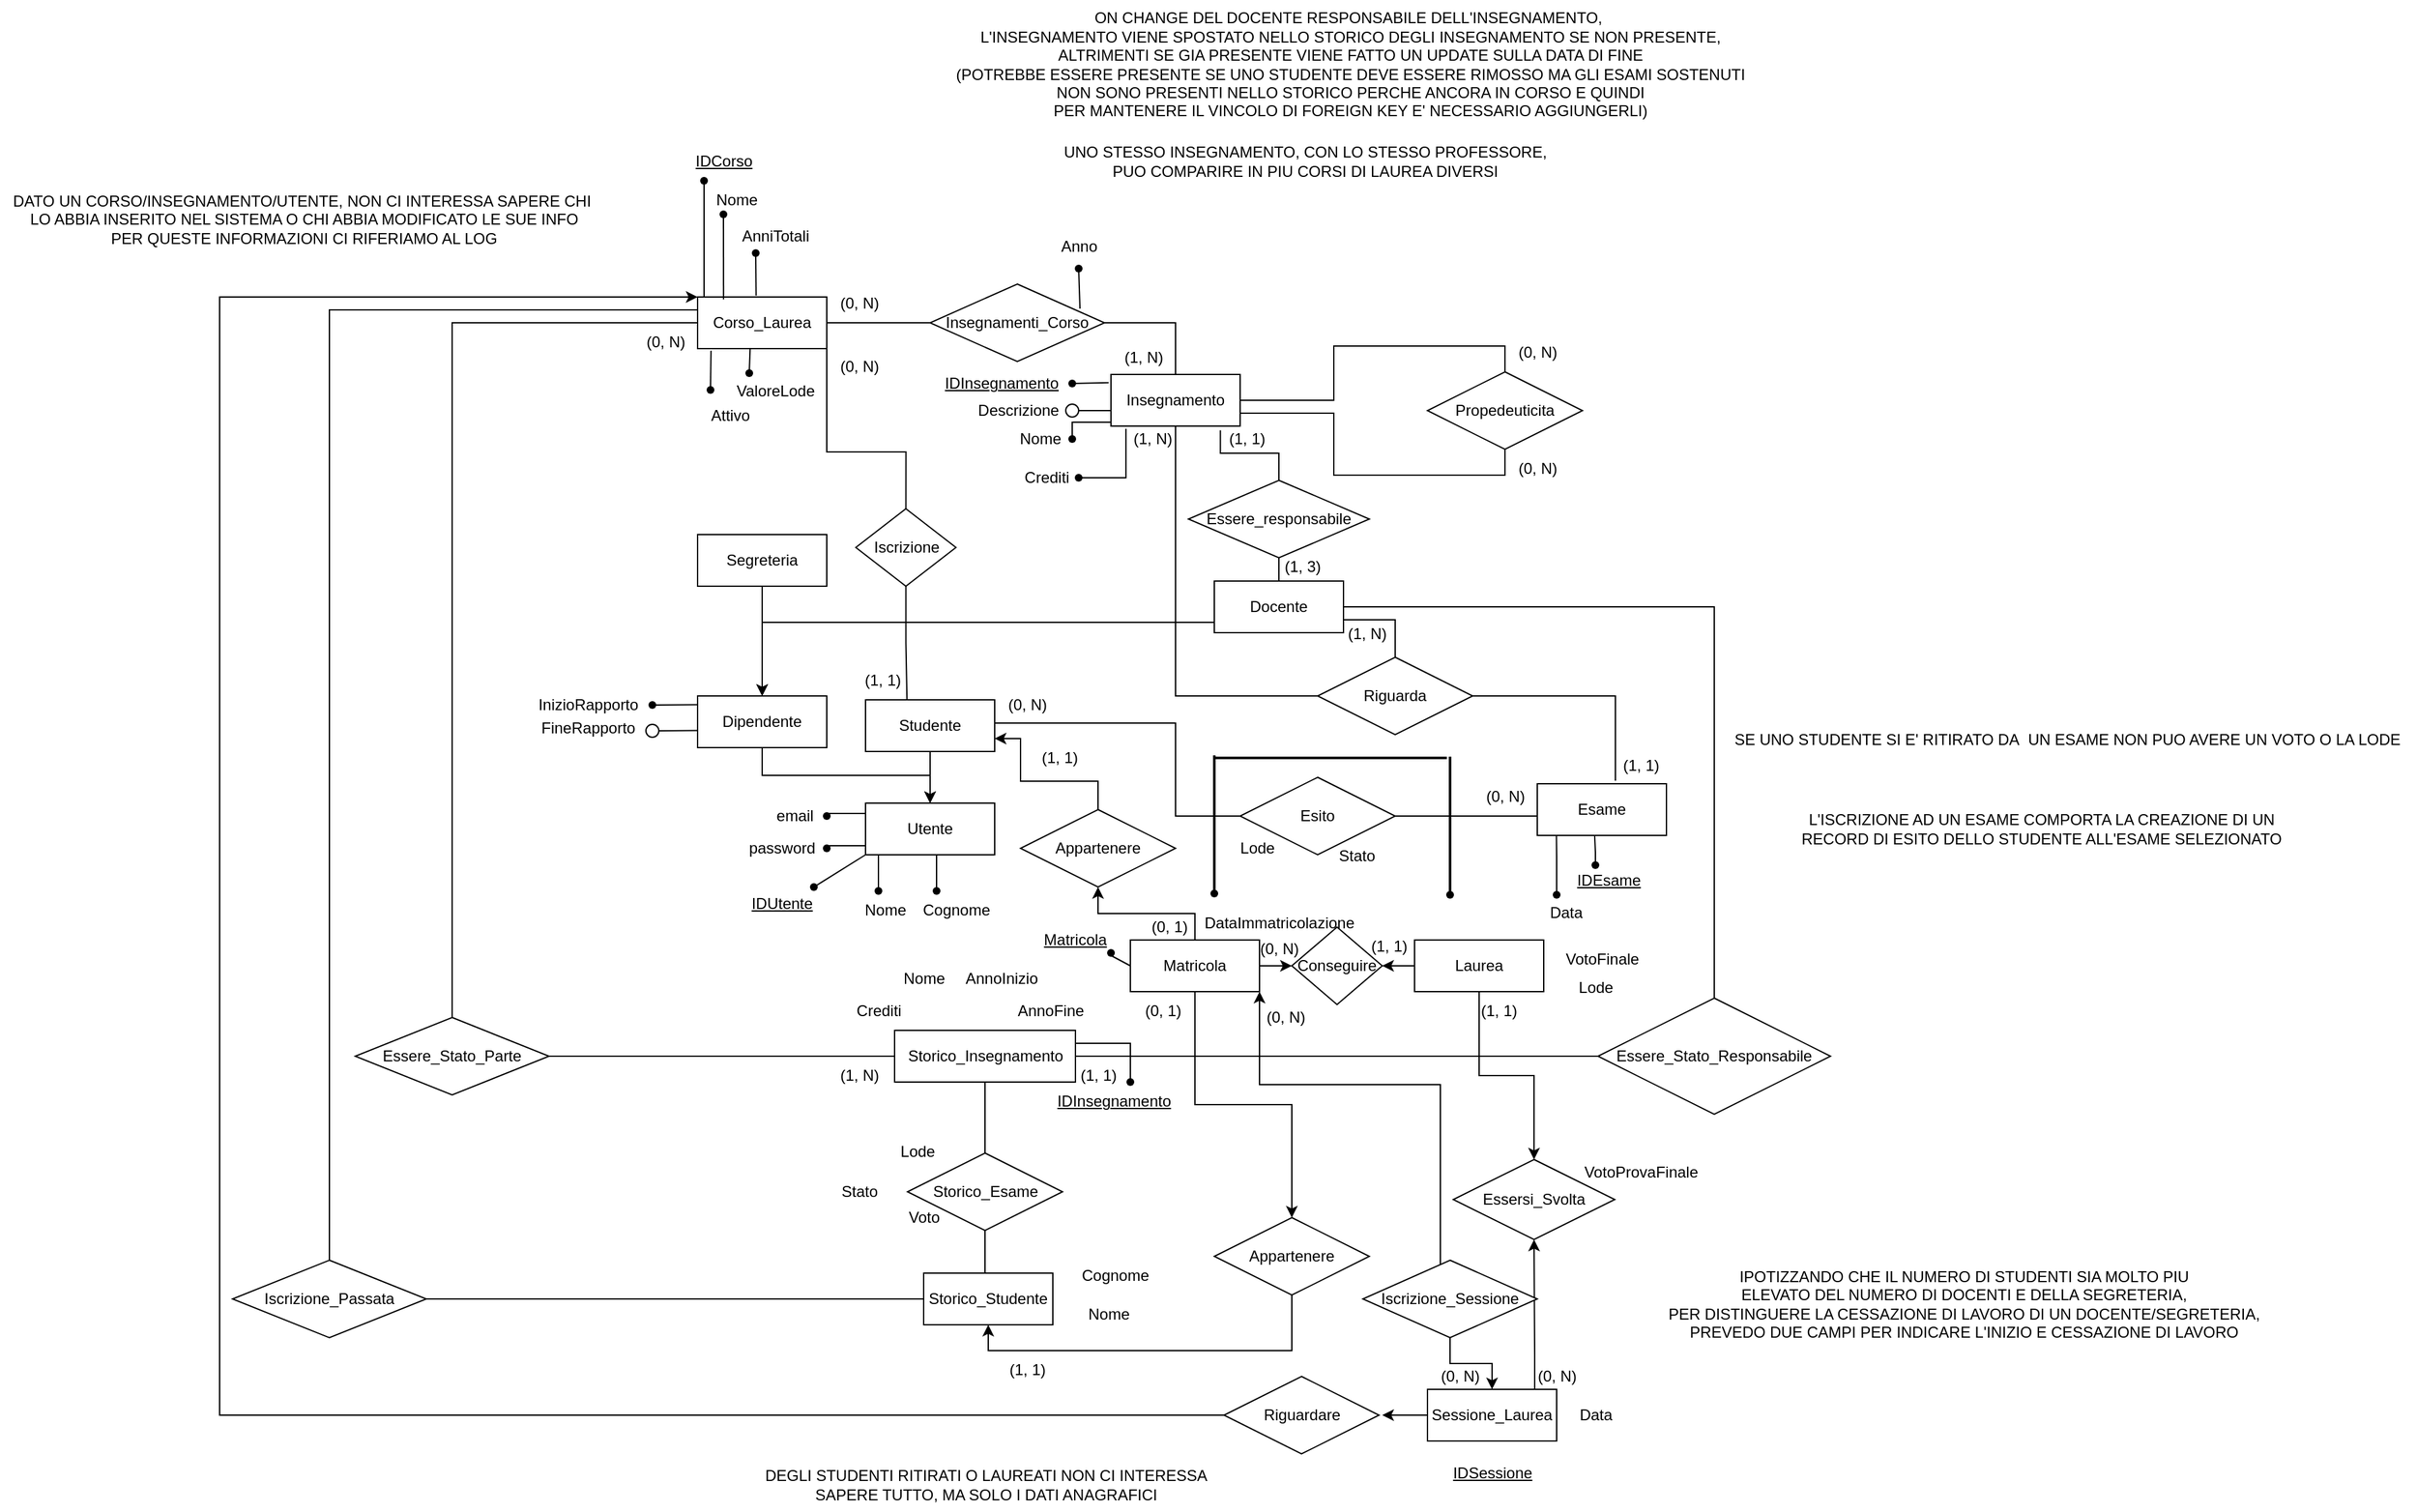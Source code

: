 <mxfile version="21.3.1" type="onedrive" pages="2">
  <diagram name="ER" id="HODhgzX3EVLVLqx_ZmJ5">
    <mxGraphModel grid="1" page="1" gridSize="10" guides="1" tooltips="1" connect="1" arrows="1" fold="1" pageScale="1" pageWidth="1169" pageHeight="827" math="0" shadow="0">
      <root>
        <mxCell id="0" />
        <mxCell id="1" parent="0" />
        <mxCell id="3iWtEARyDN6ATdgSiS8p-9" value="Utente" style="whiteSpace=wrap;html=1;align=center;" vertex="1" parent="1">
          <mxGeometry x="380" y="542" width="100" height="40" as="geometry" />
        </mxCell>
        <mxCell id="3iWtEARyDN6ATdgSiS8p-14" style="edgeStyle=orthogonalEdgeStyle;rounded=0;orthogonalLoop=1;jettySize=auto;html=1;" edge="1" parent="1" source="3iWtEARyDN6ATdgSiS8p-10" target="3iWtEARyDN6ATdgSiS8p-9">
          <mxGeometry relative="1" as="geometry" />
        </mxCell>
        <mxCell id="3iWtEARyDN6ATdgSiS8p-98" style="edgeStyle=orthogonalEdgeStyle;rounded=0;orthogonalLoop=1;jettySize=auto;html=1;entryX=0;entryY=0.5;entryDx=0;entryDy=0;endArrow=none;endFill=0;" edge="1" parent="1" source="3iWtEARyDN6ATdgSiS8p-10" target="3iWtEARyDN6ATdgSiS8p-95">
          <mxGeometry relative="1" as="geometry">
            <Array as="points">
              <mxPoint x="620" y="480" />
              <mxPoint x="620" y="552" />
            </Array>
          </mxGeometry>
        </mxCell>
        <mxCell id="3iWtEARyDN6ATdgSiS8p-10" value="Studente" style="whiteSpace=wrap;html=1;align=center;" vertex="1" parent="1">
          <mxGeometry x="380" y="462" width="100" height="40" as="geometry" />
        </mxCell>
        <mxCell id="3iWtEARyDN6ATdgSiS8p-15" style="edgeStyle=orthogonalEdgeStyle;rounded=0;orthogonalLoop=1;jettySize=auto;html=1;entryX=0.5;entryY=0;entryDx=0;entryDy=0;" edge="1" parent="1" source="3iWtEARyDN6ATdgSiS8p-11" target="3iWtEARyDN6ATdgSiS8p-112">
          <mxGeometry relative="1" as="geometry">
            <Array as="points">
              <mxPoint x="300" y="402" />
            </Array>
          </mxGeometry>
        </mxCell>
        <mxCell id="3iWtEARyDN6ATdgSiS8p-38" style="edgeStyle=orthogonalEdgeStyle;rounded=0;orthogonalLoop=1;jettySize=auto;html=1;entryX=0.5;entryY=1;entryDx=0;entryDy=0;endArrow=none;endFill=0;" edge="1" parent="1" source="3iWtEARyDN6ATdgSiS8p-11" target="3iWtEARyDN6ATdgSiS8p-37">
          <mxGeometry relative="1" as="geometry">
            <Array as="points">
              <mxPoint x="700" y="372" />
            </Array>
          </mxGeometry>
        </mxCell>
        <mxCell id="7vnBk8emVIsdYifyHRpd-11" style="edgeStyle=orthogonalEdgeStyle;rounded=0;orthogonalLoop=1;jettySize=auto;html=1;entryX=0.5;entryY=0;entryDx=0;entryDy=0;endArrow=none;endFill=0;" edge="1" parent="1" source="3iWtEARyDN6ATdgSiS8p-11" target="3iWtEARyDN6ATdgSiS8p-127">
          <mxGeometry relative="1" as="geometry" />
        </mxCell>
        <mxCell id="7vnBk8emVIsdYifyHRpd-20" style="edgeStyle=orthogonalEdgeStyle;rounded=0;orthogonalLoop=1;jettySize=auto;html=1;entryX=0.5;entryY=0;entryDx=0;entryDy=0;endArrow=none;endFill=0;" edge="1" parent="1" source="3iWtEARyDN6ATdgSiS8p-11" target="3iWtEARyDN6ATdgSiS8p-78">
          <mxGeometry relative="1" as="geometry">
            <Array as="points">
              <mxPoint x="790" y="400" />
            </Array>
          </mxGeometry>
        </mxCell>
        <mxCell id="3iWtEARyDN6ATdgSiS8p-11" value="Docente" style="whiteSpace=wrap;html=1;align=center;" vertex="1" parent="1">
          <mxGeometry x="650" y="370" width="100" height="40" as="geometry" />
        </mxCell>
        <mxCell id="3iWtEARyDN6ATdgSiS8p-113" style="edgeStyle=orthogonalEdgeStyle;rounded=0;orthogonalLoop=1;jettySize=auto;html=1;entryX=0.5;entryY=0;entryDx=0;entryDy=0;" edge="1" parent="1" source="3iWtEARyDN6ATdgSiS8p-12" target="3iWtEARyDN6ATdgSiS8p-112">
          <mxGeometry relative="1" as="geometry" />
        </mxCell>
        <mxCell id="3iWtEARyDN6ATdgSiS8p-12" value="Segreteria" style="whiteSpace=wrap;html=1;align=center;" vertex="1" parent="1">
          <mxGeometry x="250" y="334" width="100" height="40" as="geometry" />
        </mxCell>
        <mxCell id="3iWtEARyDN6ATdgSiS8p-19" value="Matricola" style="text;html=1;align=center;verticalAlign=middle;resizable=0;points=[];autosize=1;strokeColor=none;fillColor=none;fontStyle=4" vertex="1" parent="1">
          <mxGeometry x="507" y="633" width="70" height="30" as="geometry" />
        </mxCell>
        <mxCell id="3iWtEARyDN6ATdgSiS8p-55" style="edgeStyle=orthogonalEdgeStyle;rounded=0;orthogonalLoop=1;jettySize=auto;html=1;entryX=0;entryY=0.5;entryDx=0;entryDy=0;endArrow=none;endFill=0;" edge="1" parent="1" source="3iWtEARyDN6ATdgSiS8p-21" target="3iWtEARyDN6ATdgSiS8p-54">
          <mxGeometry relative="1" as="geometry" />
        </mxCell>
        <mxCell id="7vnBk8emVIsdYifyHRpd-15" style="edgeStyle=orthogonalEdgeStyle;rounded=0;orthogonalLoop=1;jettySize=auto;html=1;endArrow=none;endFill=0;" edge="1" parent="1" source="3iWtEARyDN6ATdgSiS8p-21" target="3iWtEARyDN6ATdgSiS8p-138">
          <mxGeometry relative="1" as="geometry" />
        </mxCell>
        <mxCell id="3iWtEARyDN6ATdgSiS8p-21" value="Corso_Laurea" style="whiteSpace=wrap;html=1;align=center;" vertex="1" parent="1">
          <mxGeometry x="250" y="150" width="100" height="40" as="geometry" />
        </mxCell>
        <mxCell id="3iWtEARyDN6ATdgSiS8p-74" style="edgeStyle=orthogonalEdgeStyle;rounded=0;orthogonalLoop=1;jettySize=auto;html=1;entryX=0.5;entryY=0;entryDx=0;entryDy=0;endArrow=none;endFill=0;" edge="1" parent="1" source="3iWtEARyDN6ATdgSiS8p-22" target="3iWtEARyDN6ATdgSiS8p-73">
          <mxGeometry relative="1" as="geometry" />
        </mxCell>
        <mxCell id="7vnBk8emVIsdYifyHRpd-19" style="edgeStyle=orthogonalEdgeStyle;rounded=0;orthogonalLoop=1;jettySize=auto;html=1;entryX=0;entryY=0.5;entryDx=0;entryDy=0;endArrow=none;endFill=0;" edge="1" parent="1" source="3iWtEARyDN6ATdgSiS8p-22" target="3iWtEARyDN6ATdgSiS8p-78">
          <mxGeometry relative="1" as="geometry">
            <Array as="points">
              <mxPoint x="620" y="459" />
            </Array>
          </mxGeometry>
        </mxCell>
        <mxCell id="3iWtEARyDN6ATdgSiS8p-22" value="Insegnamento" style="whiteSpace=wrap;html=1;align=center;" vertex="1" parent="1">
          <mxGeometry x="570" y="210" width="100" height="40" as="geometry" />
        </mxCell>
        <mxCell id="3iWtEARyDN6ATdgSiS8p-24" value="" style="endArrow=none;html=1;rounded=0;" edge="1" parent="1">
          <mxGeometry width="50" height="50" relative="1" as="geometry">
            <mxPoint x="390" y="610" as="sourcePoint" />
            <mxPoint x="390" y="582" as="targetPoint" />
          </mxGeometry>
        </mxCell>
        <mxCell id="3iWtEARyDN6ATdgSiS8p-25" value="" style="shape=waypoint;sketch=0;fillStyle=solid;size=6;pointerEvents=1;points=[];fillColor=none;resizable=0;rotatable=0;perimeter=centerPerimeter;snapToPoint=1;" vertex="1" parent="1">
          <mxGeometry x="380" y="600" width="20" height="20" as="geometry" />
        </mxCell>
        <mxCell id="3iWtEARyDN6ATdgSiS8p-26" value="Nome" style="text;html=1;align=center;verticalAlign=middle;resizable=0;points=[];autosize=1;strokeColor=none;fillColor=none;" vertex="1" parent="1">
          <mxGeometry x="365" y="610" width="60" height="30" as="geometry" />
        </mxCell>
        <mxCell id="3iWtEARyDN6ATdgSiS8p-27" value="" style="endArrow=none;html=1;rounded=0;exitX=0.25;exitY=0;exitDx=0;exitDy=0;exitPerimeter=0;" edge="1" parent="1" source="3iWtEARyDN6ATdgSiS8p-28">
          <mxGeometry width="50" height="50" relative="1" as="geometry">
            <mxPoint x="440" y="590" as="sourcePoint" />
            <mxPoint x="435" y="582" as="targetPoint" />
          </mxGeometry>
        </mxCell>
        <mxCell id="3iWtEARyDN6ATdgSiS8p-28" value="" style="shape=waypoint;sketch=0;fillStyle=solid;size=6;pointerEvents=1;points=[];fillColor=none;resizable=0;rotatable=0;perimeter=centerPerimeter;snapToPoint=1;" vertex="1" parent="1">
          <mxGeometry x="425" y="600" width="20" height="20" as="geometry" />
        </mxCell>
        <mxCell id="3iWtEARyDN6ATdgSiS8p-29" value="Cognome" style="text;html=1;align=center;verticalAlign=middle;resizable=0;points=[];autosize=1;strokeColor=none;fillColor=none;" vertex="1" parent="1">
          <mxGeometry x="410" y="610" width="80" height="30" as="geometry" />
        </mxCell>
        <mxCell id="3iWtEARyDN6ATdgSiS8p-30" value="" style="endArrow=none;html=1;rounded=0;" edge="1" parent="1">
          <mxGeometry width="50" height="50" relative="1" as="geometry">
            <mxPoint x="350" y="550" as="sourcePoint" />
            <mxPoint x="380" y="550" as="targetPoint" />
          </mxGeometry>
        </mxCell>
        <mxCell id="3iWtEARyDN6ATdgSiS8p-31" value="" style="shape=waypoint;sketch=0;fillStyle=solid;size=6;pointerEvents=1;points=[];fillColor=none;resizable=0;rotatable=0;perimeter=centerPerimeter;snapToPoint=1;" vertex="1" parent="1">
          <mxGeometry x="340" y="542" width="20" height="20" as="geometry" />
        </mxCell>
        <mxCell id="3iWtEARyDN6ATdgSiS8p-33" value="email" style="text;html=1;align=center;verticalAlign=middle;resizable=0;points=[];autosize=1;strokeColor=none;fillColor=none;" vertex="1" parent="1">
          <mxGeometry x="300" y="537" width="50" height="30" as="geometry" />
        </mxCell>
        <mxCell id="3iWtEARyDN6ATdgSiS8p-34" value="" style="endArrow=none;html=1;rounded=0;" edge="1" parent="1">
          <mxGeometry width="50" height="50" relative="1" as="geometry">
            <mxPoint x="350" y="575" as="sourcePoint" />
            <mxPoint x="380" y="575" as="targetPoint" />
          </mxGeometry>
        </mxCell>
        <mxCell id="3iWtEARyDN6ATdgSiS8p-35" value="" style="shape=waypoint;sketch=0;fillStyle=solid;size=6;pointerEvents=1;points=[];fillColor=none;resizable=0;rotatable=0;perimeter=centerPerimeter;snapToPoint=1;" vertex="1" parent="1">
          <mxGeometry x="340" y="567" width="20" height="20" as="geometry" />
        </mxCell>
        <mxCell id="3iWtEARyDN6ATdgSiS8p-36" value="password" style="text;html=1;align=center;verticalAlign=middle;resizable=0;points=[];autosize=1;strokeColor=none;fillColor=none;" vertex="1" parent="1">
          <mxGeometry x="280" y="562" width="70" height="30" as="geometry" />
        </mxCell>
        <mxCell id="3iWtEARyDN6ATdgSiS8p-39" style="edgeStyle=orthogonalEdgeStyle;rounded=0;orthogonalLoop=1;jettySize=auto;html=1;entryX=0.847;entryY=1.08;entryDx=0;entryDy=0;endArrow=none;endFill=0;entryPerimeter=0;" edge="1" parent="1" source="3iWtEARyDN6ATdgSiS8p-37" target="3iWtEARyDN6ATdgSiS8p-22">
          <mxGeometry relative="1" as="geometry" />
        </mxCell>
        <mxCell id="3iWtEARyDN6ATdgSiS8p-37" value="Essere_responsabile" style="shape=rhombus;perimeter=rhombusPerimeter;whiteSpace=wrap;html=1;align=center;" vertex="1" parent="1">
          <mxGeometry x="630" y="292" width="140" height="60" as="geometry" />
        </mxCell>
        <mxCell id="3iWtEARyDN6ATdgSiS8p-41" value="(1, 3)" style="text;html=1;align=center;verticalAlign=middle;resizable=0;points=[];autosize=1;strokeColor=none;fillColor=none;" vertex="1" parent="1">
          <mxGeometry x="693" y="344" width="50" height="30" as="geometry" />
        </mxCell>
        <mxCell id="3iWtEARyDN6ATdgSiS8p-56" style="edgeStyle=orthogonalEdgeStyle;rounded=0;orthogonalLoop=1;jettySize=auto;html=1;entryX=0.5;entryY=0;entryDx=0;entryDy=0;endArrow=none;endFill=0;" edge="1" parent="1" source="3iWtEARyDN6ATdgSiS8p-54" target="3iWtEARyDN6ATdgSiS8p-22">
          <mxGeometry relative="1" as="geometry" />
        </mxCell>
        <mxCell id="3iWtEARyDN6ATdgSiS8p-54" value="Insegnamenti_Corso" style="shape=rhombus;perimeter=rhombusPerimeter;whiteSpace=wrap;html=1;align=center;" vertex="1" parent="1">
          <mxGeometry x="430" y="140" width="135" height="60" as="geometry" />
        </mxCell>
        <mxCell id="3iWtEARyDN6ATdgSiS8p-57" value="(0, N)" style="text;html=1;align=center;verticalAlign=middle;resizable=0;points=[];autosize=1;strokeColor=none;fillColor=none;" vertex="1" parent="1">
          <mxGeometry x="350" y="140" width="50" height="30" as="geometry" />
        </mxCell>
        <mxCell id="3iWtEARyDN6ATdgSiS8p-58" value="(1, N)" style="text;html=1;align=center;verticalAlign=middle;resizable=0;points=[];autosize=1;strokeColor=none;fillColor=none;" vertex="1" parent="1">
          <mxGeometry x="570" y="182" width="50" height="30" as="geometry" />
        </mxCell>
        <mxCell id="3iWtEARyDN6ATdgSiS8p-59" value="ON CHANGE DEL DOCENTE RESPONSABILE DELL&#39;INSEGNAMENTO,&amp;nbsp;&lt;br&gt;L&#39;INSEGNAMENTO VIENE SPOSTATO NELLO STORICO DEGLI INSEGNAMENTO&amp;nbsp;SE NON PRESENTE, &lt;br&gt;ALTRIMENTI SE GIA PRESENTE VIENE FATTO UN UPDATE SULLA DATA DI FINE&lt;br&gt;(POTREBBE ESSERE PRESENTE SE UNO STUDENTE DEVE ESSERE RIMOSSO MA GLI ESAMI SOSTENUTI&lt;br&gt;NON SONO PRESENTI NELLO STORICO PERCHE ANCORA IN CORSO E QUINDI &lt;br&gt;PER MANTENERE IL VINCOLO DI FOREIGN KEY E&#39; NECESSARIO AGGIUNGERLI)" style="text;html=1;align=center;verticalAlign=middle;resizable=0;points=[];autosize=1;strokeColor=none;fillColor=none;" vertex="1" parent="1">
          <mxGeometry x="440" y="-80" width="630" height="100" as="geometry" />
        </mxCell>
        <mxCell id="3iWtEARyDN6ATdgSiS8p-66" value="IDInsegnamento" style="text;html=1;align=center;verticalAlign=middle;resizable=0;points=[];autosize=1;strokeColor=none;fillColor=none;fontStyle=4" vertex="1" parent="1">
          <mxGeometry x="430" y="202" width="110" height="30" as="geometry" />
        </mxCell>
        <mxCell id="3iWtEARyDN6ATdgSiS8p-67" value="Nome" style="text;html=1;align=center;verticalAlign=middle;resizable=0;points=[];autosize=1;strokeColor=none;fillColor=none;" vertex="1" parent="1">
          <mxGeometry x="485" y="245" width="60" height="30" as="geometry" />
        </mxCell>
        <mxCell id="3iWtEARyDN6ATdgSiS8p-68" value="Descrizione" style="text;html=1;align=center;verticalAlign=middle;resizable=0;points=[];autosize=1;strokeColor=none;fillColor=none;" vertex="1" parent="1">
          <mxGeometry x="452.5" y="223" width="90" height="30" as="geometry" />
        </mxCell>
        <mxCell id="3iWtEARyDN6ATdgSiS8p-69" value="Anno" style="text;html=1;align=center;verticalAlign=middle;resizable=0;points=[];autosize=1;strokeColor=none;fillColor=none;" vertex="1" parent="1">
          <mxGeometry x="520" y="96" width="50" height="30" as="geometry" />
        </mxCell>
        <mxCell id="3iWtEARyDN6ATdgSiS8p-70" value="IDCorso" style="text;html=1;align=center;verticalAlign=middle;resizable=0;points=[];autosize=1;strokeColor=none;fillColor=none;fontStyle=4" vertex="1" parent="1">
          <mxGeometry x="235" y="30" width="70" height="30" as="geometry" />
        </mxCell>
        <mxCell id="3iWtEARyDN6ATdgSiS8p-71" value="Nome" style="text;html=1;align=center;verticalAlign=middle;resizable=0;points=[];autosize=1;strokeColor=none;fillColor=none;" vertex="1" parent="1">
          <mxGeometry x="250" y="60" width="60" height="30" as="geometry" />
        </mxCell>
        <mxCell id="3iWtEARyDN6ATdgSiS8p-72" value="AnniTotali" style="text;html=1;align=center;verticalAlign=middle;resizable=0;points=[];autosize=1;strokeColor=none;fillColor=none;" vertex="1" parent="1">
          <mxGeometry x="270" y="88" width="80" height="30" as="geometry" />
        </mxCell>
        <mxCell id="3iWtEARyDN6ATdgSiS8p-75" style="edgeStyle=orthogonalEdgeStyle;rounded=0;orthogonalLoop=1;jettySize=auto;html=1;exitX=0.5;exitY=1;exitDx=0;exitDy=0;entryX=1;entryY=0.75;entryDx=0;entryDy=0;endArrow=none;endFill=0;" edge="1" parent="1" source="3iWtEARyDN6ATdgSiS8p-73" target="3iWtEARyDN6ATdgSiS8p-22">
          <mxGeometry relative="1" as="geometry">
            <mxPoint x="770.667" y="280" as="targetPoint" />
          </mxGeometry>
        </mxCell>
        <mxCell id="3iWtEARyDN6ATdgSiS8p-73" value="Propedeuticita" style="shape=rhombus;perimeter=rhombusPerimeter;whiteSpace=wrap;html=1;align=center;" vertex="1" parent="1">
          <mxGeometry x="815" y="208" width="120" height="60" as="geometry" />
        </mxCell>
        <mxCell id="3iWtEARyDN6ATdgSiS8p-76" value="(0, N)" style="text;html=1;align=center;verticalAlign=middle;resizable=0;points=[];autosize=1;strokeColor=none;fillColor=none;" vertex="1" parent="1">
          <mxGeometry x="875" y="178" width="50" height="30" as="geometry" />
        </mxCell>
        <mxCell id="3iWtEARyDN6ATdgSiS8p-77" value="(0, N)" style="text;html=1;align=center;verticalAlign=middle;resizable=0;points=[];autosize=1;strokeColor=none;fillColor=none;" vertex="1" parent="1">
          <mxGeometry x="875" y="268" width="50" height="30" as="geometry" />
        </mxCell>
        <mxCell id="3iWtEARyDN6ATdgSiS8p-83" style="edgeStyle=orthogonalEdgeStyle;rounded=0;orthogonalLoop=1;jettySize=auto;html=1;entryX=0.605;entryY=-0.06;entryDx=0;entryDy=0;entryPerimeter=0;endArrow=none;endFill=0;" edge="1" parent="1" source="3iWtEARyDN6ATdgSiS8p-78" target="3iWtEARyDN6ATdgSiS8p-81">
          <mxGeometry relative="1" as="geometry" />
        </mxCell>
        <mxCell id="3iWtEARyDN6ATdgSiS8p-78" value="Riguarda" style="shape=rhombus;perimeter=rhombusPerimeter;whiteSpace=wrap;html=1;align=center;" vertex="1" parent="1">
          <mxGeometry x="730" y="429" width="120" height="60" as="geometry" />
        </mxCell>
        <mxCell id="3iWtEARyDN6ATdgSiS8p-96" style="edgeStyle=orthogonalEdgeStyle;rounded=0;orthogonalLoop=1;jettySize=auto;html=1;entryX=1;entryY=0.5;entryDx=0;entryDy=0;exitX=0;exitY=0.5;exitDx=0;exitDy=0;endArrow=none;endFill=0;" edge="1" parent="1" source="3iWtEARyDN6ATdgSiS8p-81" target="3iWtEARyDN6ATdgSiS8p-95">
          <mxGeometry relative="1" as="geometry">
            <Array as="points">
              <mxPoint x="900" y="552" />
            </Array>
          </mxGeometry>
        </mxCell>
        <mxCell id="3iWtEARyDN6ATdgSiS8p-81" value="Esame" style="whiteSpace=wrap;html=1;align=center;" vertex="1" parent="1">
          <mxGeometry x="900" y="527" width="100" height="40" as="geometry" />
        </mxCell>
        <mxCell id="3iWtEARyDN6ATdgSiS8p-86" value="Data" style="text;html=1;align=center;verticalAlign=middle;resizable=0;points=[];autosize=1;strokeColor=none;fillColor=none;" vertex="1" parent="1">
          <mxGeometry x="897" y="612" width="50" height="30" as="geometry" />
        </mxCell>
        <mxCell id="3iWtEARyDN6ATdgSiS8p-95" value="Esito" style="shape=rhombus;perimeter=rhombusPerimeter;whiteSpace=wrap;html=1;align=center;" vertex="1" parent="1">
          <mxGeometry x="670" y="522" width="120" height="60" as="geometry" />
        </mxCell>
        <mxCell id="3iWtEARyDN6ATdgSiS8p-101" value="Lode" style="text;html=1;align=center;verticalAlign=middle;resizable=0;points=[];autosize=1;strokeColor=none;fillColor=none;" vertex="1" parent="1">
          <mxGeometry x="657.5" y="562" width="50" height="30" as="geometry" />
        </mxCell>
        <mxCell id="3iWtEARyDN6ATdgSiS8p-136" style="edgeStyle=orthogonalEdgeStyle;rounded=0;orthogonalLoop=1;jettySize=auto;html=1;entryX=0.5;entryY=0;entryDx=0;entryDy=0;exitX=0.5;exitY=1;exitDx=0;exitDy=0;endArrow=none;endFill=0;" edge="1" parent="1" source="3iWtEARyDN6ATdgSiS8p-102" target="3iWtEARyDN6ATdgSiS8p-128">
          <mxGeometry relative="1" as="geometry">
            <Array as="points">
              <mxPoint x="473" y="780" />
              <mxPoint x="473" y="813" />
            </Array>
          </mxGeometry>
        </mxCell>
        <mxCell id="7vnBk8emVIsdYifyHRpd-14" style="edgeStyle=orthogonalEdgeStyle;rounded=0;orthogonalLoop=1;jettySize=auto;html=1;entryX=1;entryY=0.5;entryDx=0;entryDy=0;exitX=0;exitY=0.5;exitDx=0;exitDy=0;endArrow=none;endFill=0;" edge="1" parent="1" source="3iWtEARyDN6ATdgSiS8p-102" target="3iWtEARyDN6ATdgSiS8p-138">
          <mxGeometry relative="1" as="geometry">
            <Array as="points">
              <mxPoint x="270" y="738" />
              <mxPoint x="270" y="738" />
            </Array>
          </mxGeometry>
        </mxCell>
        <mxCell id="3iWtEARyDN6ATdgSiS8p-102" value="Storico_Insegnamento" style="whiteSpace=wrap;html=1;align=center;" vertex="1" parent="1">
          <mxGeometry x="402.5" y="718" width="140" height="40" as="geometry" />
        </mxCell>
        <mxCell id="7vnBk8emVIsdYifyHRpd-13" style="edgeStyle=orthogonalEdgeStyle;rounded=0;orthogonalLoop=1;jettySize=auto;html=1;entryX=0.5;entryY=1;entryDx=0;entryDy=0;endArrow=none;endFill=0;" edge="1" parent="1" source="3iWtEARyDN6ATdgSiS8p-109" target="3iWtEARyDN6ATdgSiS8p-128">
          <mxGeometry relative="1" as="geometry">
            <Array as="points">
              <mxPoint x="473" y="886" />
            </Array>
          </mxGeometry>
        </mxCell>
        <mxCell id="7vnBk8emVIsdYifyHRpd-93" style="edgeStyle=orthogonalEdgeStyle;rounded=0;orthogonalLoop=1;jettySize=auto;html=1;entryX=1;entryY=0.5;entryDx=0;entryDy=0;endArrow=none;endFill=0;" edge="1" parent="1" source="3iWtEARyDN6ATdgSiS8p-109" target="7vnBk8emVIsdYifyHRpd-92">
          <mxGeometry relative="1" as="geometry" />
        </mxCell>
        <mxCell id="3iWtEARyDN6ATdgSiS8p-109" value="Storico_Studente" style="whiteSpace=wrap;html=1;align=center;" vertex="1" parent="1">
          <mxGeometry x="425" y="906" width="100" height="40" as="geometry" />
        </mxCell>
        <mxCell id="3iWtEARyDN6ATdgSiS8p-110" value="IPOTIZZANDO CHE IL NUMERO DI STUDENTI SIA MOLTO PIU &lt;br&gt;ELEVATO DEL NUMERO DI DOCENTI E DELLA SEGRETERIA, &lt;br&gt;PER DISTINGUERE LA CESSAZIONE DI LAVORO DI UN DOCENTE/SEGRETERIA, &lt;br&gt;PREVEDO DUE CAMPI PER INDICARE L&#39;INIZIO E CESSAZIONE DI LAVORO" style="text;html=1;align=center;verticalAlign=middle;resizable=0;points=[];autosize=1;strokeColor=none;fillColor=none;" vertex="1" parent="1">
          <mxGeometry x="990" y="895" width="480" height="70" as="geometry" />
        </mxCell>
        <mxCell id="3iWtEARyDN6ATdgSiS8p-114" style="edgeStyle=orthogonalEdgeStyle;rounded=0;orthogonalLoop=1;jettySize=auto;html=1;exitX=0.5;exitY=1;exitDx=0;exitDy=0;" edge="1" parent="1" source="3iWtEARyDN6ATdgSiS8p-112" target="3iWtEARyDN6ATdgSiS8p-9">
          <mxGeometry relative="1" as="geometry" />
        </mxCell>
        <mxCell id="3iWtEARyDN6ATdgSiS8p-112" value="Dipendente" style="whiteSpace=wrap;html=1;align=center;" vertex="1" parent="1">
          <mxGeometry x="250" y="459" width="100" height="40" as="geometry" />
        </mxCell>
        <mxCell id="3iWtEARyDN6ATdgSiS8p-115" value="InizioRapporto" style="text;html=1;align=center;verticalAlign=middle;resizable=0;points=[];autosize=1;strokeColor=none;fillColor=none;" vertex="1" parent="1">
          <mxGeometry x="115" y="451" width="100" height="30" as="geometry" />
        </mxCell>
        <mxCell id="3iWtEARyDN6ATdgSiS8p-116" value="FineRapporto" style="text;html=1;align=center;verticalAlign=middle;resizable=0;points=[];autosize=1;strokeColor=none;fillColor=none;" vertex="1" parent="1">
          <mxGeometry x="115" y="469" width="100" height="30" as="geometry" />
        </mxCell>
        <mxCell id="3iWtEARyDN6ATdgSiS8p-117" value="DEGLI STUDENTI RITIRATI O LAUREATI NON CI INTERESSA &lt;br&gt;SAPERE TUTTO, MA SOLO I DATI ANAGRAFICI" style="text;html=1;align=center;verticalAlign=middle;resizable=0;points=[];autosize=1;strokeColor=none;fillColor=none;" vertex="1" parent="1">
          <mxGeometry x="287.5" y="1050" width="370" height="40" as="geometry" />
        </mxCell>
        <mxCell id="3iWtEARyDN6ATdgSiS8p-119" value="Nome" style="text;html=1;align=center;verticalAlign=middle;resizable=0;points=[];autosize=1;strokeColor=none;fillColor=none;" vertex="1" parent="1">
          <mxGeometry x="537.5" y="923" width="60" height="30" as="geometry" />
        </mxCell>
        <mxCell id="3iWtEARyDN6ATdgSiS8p-121" value="DataImmatricolazione" style="text;html=1;align=center;verticalAlign=middle;resizable=0;points=[];autosize=1;strokeColor=none;fillColor=none;" vertex="1" parent="1">
          <mxGeometry x="630" y="620" width="140" height="30" as="geometry" />
        </mxCell>
        <mxCell id="7vnBk8emVIsdYifyHRpd-12" style="edgeStyle=orthogonalEdgeStyle;rounded=0;orthogonalLoop=1;jettySize=auto;html=1;entryX=1;entryY=0.5;entryDx=0;entryDy=0;endArrow=none;endFill=0;" edge="1" parent="1" source="3iWtEARyDN6ATdgSiS8p-127" target="3iWtEARyDN6ATdgSiS8p-102">
          <mxGeometry relative="1" as="geometry" />
        </mxCell>
        <mxCell id="3iWtEARyDN6ATdgSiS8p-127" value="Essere_Stato_Responsabile" style="shape=rhombus;perimeter=rhombusPerimeter;whiteSpace=wrap;html=1;align=center;" vertex="1" parent="1">
          <mxGeometry x="947" y="693" width="180" height="90" as="geometry" />
        </mxCell>
        <mxCell id="3iWtEARyDN6ATdgSiS8p-128" value="Storico_Esame" style="shape=rhombus;perimeter=rhombusPerimeter;whiteSpace=wrap;html=1;align=center;" vertex="1" parent="1">
          <mxGeometry x="412.5" y="813" width="120" height="60" as="geometry" />
        </mxCell>
        <mxCell id="3iWtEARyDN6ATdgSiS8p-131" value="Voto" style="text;html=1;align=center;verticalAlign=middle;resizable=0;points=[];autosize=1;strokeColor=none;fillColor=none;" vertex="1" parent="1">
          <mxGeometry x="400" y="848" width="50" height="30" as="geometry" />
        </mxCell>
        <mxCell id="3iWtEARyDN6ATdgSiS8p-132" value="Lode" style="text;html=1;align=center;verticalAlign=middle;resizable=0;points=[];autosize=1;strokeColor=none;fillColor=none;" vertex="1" parent="1">
          <mxGeometry x="395" y="797" width="50" height="30" as="geometry" />
        </mxCell>
        <mxCell id="3iWtEARyDN6ATdgSiS8p-133" value="SE UNO STUDENTE SI E&#39; RITIRATO DA&amp;nbsp; UN ESAME NON PUO AVERE UN VOTO O LA LODE" style="text;html=1;align=center;verticalAlign=middle;resizable=0;points=[];autosize=1;strokeColor=none;fillColor=none;" vertex="1" parent="1">
          <mxGeometry x="1040" y="478" width="540" height="30" as="geometry" />
        </mxCell>
        <mxCell id="3iWtEARyDN6ATdgSiS8p-134" value="AnnoInizio" style="text;html=1;align=center;verticalAlign=middle;resizable=0;points=[];autosize=1;strokeColor=none;fillColor=none;" vertex="1" parent="1">
          <mxGeometry x="445" y="663" width="80" height="30" as="geometry" />
        </mxCell>
        <mxCell id="3iWtEARyDN6ATdgSiS8p-135" value="AnnoFine" style="text;html=1;align=center;verticalAlign=middle;resizable=0;points=[];autosize=1;strokeColor=none;fillColor=none;" vertex="1" parent="1">
          <mxGeometry x="487.5" y="688" width="70" height="30" as="geometry" />
        </mxCell>
        <mxCell id="3iWtEARyDN6ATdgSiS8p-137" value="Attivo" style="text;html=1;align=center;verticalAlign=middle;resizable=0;points=[];autosize=1;strokeColor=none;fillColor=none;" vertex="1" parent="1">
          <mxGeometry x="250" y="227" width="50" height="30" as="geometry" />
        </mxCell>
        <mxCell id="3iWtEARyDN6ATdgSiS8p-138" value="Essere_Stato_Parte" style="shape=rhombus;perimeter=rhombusPerimeter;whiteSpace=wrap;html=1;align=center;" vertex="1" parent="1">
          <mxGeometry x="-15" y="708" width="150" height="60" as="geometry" />
        </mxCell>
        <mxCell id="7vnBk8emVIsdYifyHRpd-1" value="L&#39;ISCRIZIONE AD UN ESAME COMPORTA LA CREAZIONE DI UN&lt;br&gt;RECORD DI ESITO DELLO STUDENTE ALL&#39;ESAME SELEZIONATO" style="text;html=1;align=center;verticalAlign=middle;resizable=0;points=[];autosize=1;strokeColor=none;fillColor=none;" vertex="1" parent="1">
          <mxGeometry x="1090" y="542" width="400" height="40" as="geometry" />
        </mxCell>
        <mxCell id="7vnBk8emVIsdYifyHRpd-2" value="(0, N)" style="text;html=1;align=center;verticalAlign=middle;resizable=0;points=[];autosize=1;strokeColor=none;fillColor=none;" vertex="1" parent="1">
          <mxGeometry x="480" y="451" width="50" height="30" as="geometry" />
        </mxCell>
        <mxCell id="7vnBk8emVIsdYifyHRpd-6" value="UNO STESSO INSEGNAMENTO, CON LO STESSO PROFESSORE, &lt;br&gt;PUO COMPARIRE IN PIU CORSI DI LAUREA DIVERSI" style="text;html=1;align=center;verticalAlign=middle;resizable=0;points=[];autosize=1;strokeColor=none;fillColor=none;" vertex="1" parent="1">
          <mxGeometry x="520" y="25" width="400" height="40" as="geometry" />
        </mxCell>
        <mxCell id="7vnBk8emVIsdYifyHRpd-9" value="DATO UN CORSO/INSEGNAMENTO/UTENTE, NON CI INTERESSA SAPERE CHI&amp;nbsp;&lt;br&gt;LO ABBIA INSERITO NEL SISTEMA O CHI ABBIA MODIFICATO LE SUE INFO&lt;br&gt;PER QUESTE INFORMAZIONI CI RIFERIAMO AL LOG" style="text;html=1;align=center;verticalAlign=middle;resizable=0;points=[];autosize=1;strokeColor=none;fillColor=none;" vertex="1" parent="1">
          <mxGeometry x="-290" y="60" width="470" height="60" as="geometry" />
        </mxCell>
        <mxCell id="7vnBk8emVIsdYifyHRpd-10" value="IDUtente" style="text;html=1;align=center;verticalAlign=middle;resizable=0;points=[];autosize=1;strokeColor=none;fillColor=none;fontStyle=4" vertex="1" parent="1">
          <mxGeometry x="280" y="605" width="70" height="30" as="geometry" />
        </mxCell>
        <mxCell id="7vnBk8emVIsdYifyHRpd-16" value="(0, N)" style="text;html=1;align=center;verticalAlign=middle;resizable=0;points=[];autosize=1;strokeColor=none;fillColor=none;" vertex="1" parent="1">
          <mxGeometry x="200" y="170" width="50" height="30" as="geometry" />
        </mxCell>
        <mxCell id="7vnBk8emVIsdYifyHRpd-17" value="(1, N)" style="text;html=1;align=center;verticalAlign=middle;resizable=0;points=[];autosize=1;strokeColor=none;fillColor=none;" vertex="1" parent="1">
          <mxGeometry x="350" y="738" width="50" height="30" as="geometry" />
        </mxCell>
        <mxCell id="7vnBk8emVIsdYifyHRpd-23" value="IDEsame" style="text;html=1;align=center;verticalAlign=middle;resizable=0;points=[];autosize=1;strokeColor=none;fillColor=none;fontStyle=4" vertex="1" parent="1">
          <mxGeometry x="920" y="587" width="70" height="30" as="geometry" />
        </mxCell>
        <mxCell id="7vnBk8emVIsdYifyHRpd-24" value="(1, 1)" style="text;html=1;align=center;verticalAlign=middle;resizable=0;points=[];autosize=1;strokeColor=none;fillColor=none;" vertex="1" parent="1">
          <mxGeometry x="650" y="245" width="50" height="30" as="geometry" />
        </mxCell>
        <mxCell id="7vnBk8emVIsdYifyHRpd-25" value="(1, N)" style="text;html=1;align=center;verticalAlign=middle;resizable=0;points=[];autosize=1;strokeColor=none;fillColor=none;" vertex="1" parent="1">
          <mxGeometry x="577" y="245" width="50" height="30" as="geometry" />
        </mxCell>
        <mxCell id="7vnBk8emVIsdYifyHRpd-26" value="(1, N)" style="text;html=1;align=center;verticalAlign=middle;resizable=0;points=[];autosize=1;strokeColor=none;fillColor=none;" vertex="1" parent="1">
          <mxGeometry x="743" y="396" width="50" height="30" as="geometry" />
        </mxCell>
        <mxCell id="7vnBk8emVIsdYifyHRpd-27" value="(1, 1)" style="text;html=1;align=center;verticalAlign=middle;resizable=0;points=[];autosize=1;strokeColor=none;fillColor=none;" vertex="1" parent="1">
          <mxGeometry x="955" y="498" width="50" height="30" as="geometry" />
        </mxCell>
        <mxCell id="7vnBk8emVIsdYifyHRpd-28" value="" style="shape=waypoint;sketch=0;size=6;pointerEvents=1;points=[];fillColor=none;resizable=0;rotatable=0;perimeter=centerPerimeter;snapToPoint=1;" vertex="1" parent="1">
          <mxGeometry x="640" y="602" width="20" height="20" as="geometry" />
        </mxCell>
        <mxCell id="7vnBk8emVIsdYifyHRpd-30" value="" style="line;strokeWidth=2;html=1;rotation=-90;" vertex="1" parent="1">
          <mxGeometry x="597.5" y="552.5" width="105" height="10" as="geometry" />
        </mxCell>
        <mxCell id="7vnBk8emVIsdYifyHRpd-32" value="" style="line;strokeWidth=2;html=1;rotation=0;" vertex="1" parent="1">
          <mxGeometry x="650" y="502" width="180" height="10" as="geometry" />
        </mxCell>
        <mxCell id="7vnBk8emVIsdYifyHRpd-34" value="" style="shape=waypoint;sketch=0;size=6;pointerEvents=1;points=[];fillColor=none;resizable=0;rotatable=0;perimeter=centerPerimeter;snapToPoint=1;" vertex="1" parent="1">
          <mxGeometry x="822.5" y="603" width="20" height="20" as="geometry" />
        </mxCell>
        <mxCell id="7vnBk8emVIsdYifyHRpd-35" value="" style="line;strokeWidth=2;html=1;rotation=-90;" vertex="1" parent="1">
          <mxGeometry x="780" y="553.5" width="105" height="10" as="geometry" />
        </mxCell>
        <mxCell id="7vnBk8emVIsdYifyHRpd-36" value="(0, N)" style="text;html=1;align=center;verticalAlign=middle;resizable=0;points=[];autosize=1;strokeColor=none;fillColor=none;" vertex="1" parent="1">
          <mxGeometry x="850" y="522" width="50" height="30" as="geometry" />
        </mxCell>
        <mxCell id="7vnBk8emVIsdYifyHRpd-39" value="" style="shape=waypoint;sketch=0;fillStyle=solid;size=6;pointerEvents=1;points=[];fillColor=none;resizable=0;rotatable=0;perimeter=centerPerimeter;snapToPoint=1;" vertex="1" parent="1">
          <mxGeometry x="205" y="456" width="20" height="20" as="geometry" />
        </mxCell>
        <mxCell id="7vnBk8emVIsdYifyHRpd-41" value="" style="ellipse;whiteSpace=wrap;html=1;aspect=fixed;" vertex="1" parent="1">
          <mxGeometry x="210" y="481" width="10" height="10" as="geometry" />
        </mxCell>
        <mxCell id="7vnBk8emVIsdYifyHRpd-44" value="" style="endArrow=none;html=1;rounded=0;" edge="1" parent="1" source="7vnBk8emVIsdYifyHRpd-39">
          <mxGeometry width="50" height="50" relative="1" as="geometry">
            <mxPoint x="220" y="465.7" as="sourcePoint" />
            <mxPoint x="250" y="465.7" as="targetPoint" />
          </mxGeometry>
        </mxCell>
        <mxCell id="7vnBk8emVIsdYifyHRpd-45" value="" style="endArrow=none;html=1;rounded=0;" edge="1" parent="1">
          <mxGeometry width="50" height="50" relative="1" as="geometry">
            <mxPoint x="220" y="486" as="sourcePoint" />
            <mxPoint x="250" y="485.7" as="targetPoint" />
            <Array as="points">
              <mxPoint x="220" y="486" />
            </Array>
          </mxGeometry>
        </mxCell>
        <mxCell id="7vnBk8emVIsdYifyHRpd-46" value="" style="endArrow=none;html=1;rounded=0;entryX=0;entryY=0.5;entryDx=0;entryDy=0;" edge="1" parent="1" target="aW0m2fz-T_zUFv7SbKgN-1">
          <mxGeometry width="50" height="50" relative="1" as="geometry">
            <mxPoint x="570" y="660" as="sourcePoint" />
            <mxPoint x="440" y="429" as="targetPoint" />
          </mxGeometry>
        </mxCell>
        <mxCell id="3iWtEARyDN6ATdgSiS8p-18" value="" style="shape=waypoint;sketch=0;fillStyle=solid;size=6;pointerEvents=1;points=[];fillColor=none;resizable=0;rotatable=0;perimeter=centerPerimeter;snapToPoint=1;" vertex="1" parent="1">
          <mxGeometry x="560" y="648" width="20" height="20" as="geometry" />
        </mxCell>
        <mxCell id="7vnBk8emVIsdYifyHRpd-49" value="" style="shape=waypoint;sketch=0;fillStyle=solid;size=6;pointerEvents=1;points=[];fillColor=none;resizable=0;rotatable=0;perimeter=centerPerimeter;snapToPoint=1;" vertex="1" parent="1">
          <mxGeometry x="330" y="597" width="20" height="20" as="geometry" />
        </mxCell>
        <mxCell id="7vnBk8emVIsdYifyHRpd-50" value="" style="endArrow=none;html=1;rounded=0;exitX=0;exitY=1;exitDx=0;exitDy=0;" edge="1" parent="1" source="3iWtEARyDN6ATdgSiS8p-9" target="7vnBk8emVIsdYifyHRpd-49">
          <mxGeometry width="50" height="50" relative="1" as="geometry">
            <mxPoint x="250" y="625" as="sourcePoint" />
            <mxPoint x="260" y="553" as="targetPoint" />
          </mxGeometry>
        </mxCell>
        <mxCell id="7vnBk8emVIsdYifyHRpd-51" value="" style="shape=waypoint;sketch=0;fillStyle=solid;size=6;pointerEvents=1;points=[];fillColor=none;resizable=0;rotatable=0;perimeter=centerPerimeter;snapToPoint=1;" vertex="1" parent="1">
          <mxGeometry x="245" y="50" width="20" height="20" as="geometry" />
        </mxCell>
        <mxCell id="7vnBk8emVIsdYifyHRpd-52" value="" style="endArrow=none;html=1;rounded=0;" edge="1" parent="1" target="7vnBk8emVIsdYifyHRpd-51">
          <mxGeometry width="50" height="50" relative="1" as="geometry">
            <mxPoint x="255" y="150" as="sourcePoint" />
            <mxPoint x="275" y="86" as="targetPoint" />
          </mxGeometry>
        </mxCell>
        <mxCell id="7vnBk8emVIsdYifyHRpd-53" value="" style="shape=waypoint;sketch=0;fillStyle=solid;size=6;pointerEvents=1;points=[];fillColor=none;resizable=0;rotatable=0;perimeter=centerPerimeter;snapToPoint=1;" vertex="1" parent="1">
          <mxGeometry x="260" y="76" width="20" height="20" as="geometry" />
        </mxCell>
        <mxCell id="7vnBk8emVIsdYifyHRpd-54" value="" style="shape=waypoint;sketch=0;fillStyle=solid;size=6;pointerEvents=1;points=[];fillColor=none;resizable=0;rotatable=0;perimeter=centerPerimeter;snapToPoint=1;" vertex="1" parent="1">
          <mxGeometry x="285" y="106" width="20" height="20" as="geometry" />
        </mxCell>
        <mxCell id="7vnBk8emVIsdYifyHRpd-55" value="" style="shape=waypoint;sketch=0;fillStyle=solid;size=6;pointerEvents=1;points=[];fillColor=none;resizable=0;rotatable=0;perimeter=centerPerimeter;snapToPoint=1;" vertex="1" parent="1">
          <mxGeometry x="250" y="212" width="20" height="20" as="geometry" />
        </mxCell>
        <mxCell id="7vnBk8emVIsdYifyHRpd-56" value="" style="endArrow=none;html=1;rounded=0;entryX=0.445;entryY=0.268;entryDx=0;entryDy=0;entryPerimeter=0;exitX=0.104;exitY=1.042;exitDx=0;exitDy=0;exitPerimeter=0;" edge="1" parent="1" source="3iWtEARyDN6ATdgSiS8p-21" target="7vnBk8emVIsdYifyHRpd-55">
          <mxGeometry width="50" height="50" relative="1" as="geometry">
            <mxPoint x="450" y="180" as="sourcePoint" />
            <mxPoint x="500" y="130" as="targetPoint" />
          </mxGeometry>
        </mxCell>
        <mxCell id="7vnBk8emVIsdYifyHRpd-57" value="" style="endArrow=none;html=1;rounded=0;exitX=0.201;exitY=0.048;exitDx=0;exitDy=0;exitPerimeter=0;" edge="1" parent="1" source="3iWtEARyDN6ATdgSiS8p-21" target="7vnBk8emVIsdYifyHRpd-53">
          <mxGeometry width="50" height="50" relative="1" as="geometry">
            <mxPoint x="450" y="180" as="sourcePoint" />
            <mxPoint x="500" y="130" as="targetPoint" />
          </mxGeometry>
        </mxCell>
        <mxCell id="7vnBk8emVIsdYifyHRpd-58" value="" style="endArrow=none;html=1;rounded=0;entryX=0.417;entryY=0.695;entryDx=0;entryDy=0;entryPerimeter=0;exitX=0.453;exitY=-0.025;exitDx=0;exitDy=0;exitPerimeter=0;" edge="1" parent="1" source="3iWtEARyDN6ATdgSiS8p-21" target="7vnBk8emVIsdYifyHRpd-54">
          <mxGeometry width="50" height="50" relative="1" as="geometry">
            <mxPoint x="450" y="180" as="sourcePoint" />
            <mxPoint x="500" y="130" as="targetPoint" />
          </mxGeometry>
        </mxCell>
        <mxCell id="7vnBk8emVIsdYifyHRpd-59" value="" style="shape=waypoint;sketch=0;fillStyle=solid;size=6;pointerEvents=1;points=[];fillColor=none;resizable=0;rotatable=0;perimeter=centerPerimeter;snapToPoint=1;" vertex="1" parent="1">
          <mxGeometry x="535" y="118" width="20" height="20" as="geometry" />
        </mxCell>
        <mxCell id="7vnBk8emVIsdYifyHRpd-60" value="" style="shape=waypoint;sketch=0;fillStyle=solid;size=6;pointerEvents=1;points=[];fillColor=none;resizable=0;rotatable=0;perimeter=centerPerimeter;snapToPoint=1;" vertex="1" parent="1">
          <mxGeometry x="530" y="207" width="20" height="20" as="geometry" />
        </mxCell>
        <mxCell id="7vnBk8emVIsdYifyHRpd-65" style="edgeStyle=orthogonalEdgeStyle;rounded=0;orthogonalLoop=1;jettySize=auto;html=1;endArrow=none;endFill=0;" edge="1" parent="1" source="7vnBk8emVIsdYifyHRpd-61">
          <mxGeometry relative="1" as="geometry">
            <mxPoint x="570" y="247" as="targetPoint" />
            <Array as="points">
              <mxPoint x="540" y="247" />
            </Array>
          </mxGeometry>
        </mxCell>
        <mxCell id="7vnBk8emVIsdYifyHRpd-61" value="" style="shape=waypoint;sketch=0;fillStyle=solid;size=6;pointerEvents=1;points=[];fillColor=none;resizable=0;rotatable=0;perimeter=centerPerimeter;snapToPoint=1;" vertex="1" parent="1">
          <mxGeometry x="530" y="250" width="20" height="20" as="geometry" />
        </mxCell>
        <mxCell id="7vnBk8emVIsdYifyHRpd-64" style="edgeStyle=orthogonalEdgeStyle;rounded=0;orthogonalLoop=1;jettySize=auto;html=1;endArrow=none;endFill=0;" edge="1" parent="1" source="7vnBk8emVIsdYifyHRpd-62">
          <mxGeometry relative="1" as="geometry">
            <mxPoint x="570" y="240" as="targetPoint" />
            <Array as="points">
              <mxPoint x="570" y="238" />
            </Array>
          </mxGeometry>
        </mxCell>
        <mxCell id="7vnBk8emVIsdYifyHRpd-62" value="" style="ellipse;whiteSpace=wrap;html=1;aspect=fixed;" vertex="1" parent="1">
          <mxGeometry x="535" y="233" width="10" height="10" as="geometry" />
        </mxCell>
        <mxCell id="7vnBk8emVIsdYifyHRpd-63" value="" style="endArrow=none;html=1;rounded=0;entryX=0.676;entryY=0.712;entryDx=0;entryDy=0;entryPerimeter=0;exitX=-0.018;exitY=0.16;exitDx=0;exitDy=0;exitPerimeter=0;" edge="1" parent="1" source="3iWtEARyDN6ATdgSiS8p-22" target="7vnBk8emVIsdYifyHRpd-60">
          <mxGeometry width="50" height="50" relative="1" as="geometry">
            <mxPoint x="280" y="300" as="sourcePoint" />
            <mxPoint x="330" y="250" as="targetPoint" />
          </mxGeometry>
        </mxCell>
        <mxCell id="7vnBk8emVIsdYifyHRpd-68" style="edgeStyle=orthogonalEdgeStyle;rounded=0;orthogonalLoop=1;jettySize=auto;html=1;entryX=0.444;entryY=0.987;entryDx=0;entryDy=0;entryPerimeter=0;endArrow=none;endFill=0;" edge="1" parent="1" source="7vnBk8emVIsdYifyHRpd-66" target="3iWtEARyDN6ATdgSiS8p-81">
          <mxGeometry relative="1" as="geometry">
            <Array as="points">
              <mxPoint x="945" y="580" />
              <mxPoint x="944" y="580" />
            </Array>
          </mxGeometry>
        </mxCell>
        <mxCell id="7vnBk8emVIsdYifyHRpd-66" value="" style="shape=waypoint;sketch=0;size=6;pointerEvents=1;points=[];fillColor=none;resizable=0;rotatable=0;perimeter=centerPerimeter;snapToPoint=1;" vertex="1" parent="1">
          <mxGeometry x="935" y="580" width="20" height="20" as="geometry" />
        </mxCell>
        <mxCell id="7vnBk8emVIsdYifyHRpd-69" style="edgeStyle=orthogonalEdgeStyle;rounded=0;orthogonalLoop=1;jettySize=auto;html=1;endArrow=none;endFill=0;entryX=0.148;entryY=0.994;entryDx=0;entryDy=0;entryPerimeter=0;" edge="1" parent="1" source="7vnBk8emVIsdYifyHRpd-67" target="3iWtEARyDN6ATdgSiS8p-81">
          <mxGeometry relative="1" as="geometry">
            <mxPoint x="915" y="570" as="targetPoint" />
          </mxGeometry>
        </mxCell>
        <mxCell id="7vnBk8emVIsdYifyHRpd-67" value="" style="shape=waypoint;sketch=0;size=6;pointerEvents=1;points=[];fillColor=none;resizable=0;rotatable=0;perimeter=centerPerimeter;snapToPoint=1;" vertex="1" parent="1">
          <mxGeometry x="905" y="603" width="20" height="20" as="geometry" />
        </mxCell>
        <mxCell id="7vnBk8emVIsdYifyHRpd-70" value="" style="endArrow=none;html=1;rounded=0;entryX=0.372;entryY=0.406;entryDx=0;entryDy=0;entryPerimeter=0;" edge="1" parent="1" target="7vnBk8emVIsdYifyHRpd-59">
          <mxGeometry width="50" height="50" relative="1" as="geometry">
            <mxPoint x="546" y="159" as="sourcePoint" />
            <mxPoint x="650" y="80" as="targetPoint" />
          </mxGeometry>
        </mxCell>
        <mxCell id="7vnBk8emVIsdYifyHRpd-71" value="Crediti" style="text;html=1;align=center;verticalAlign=middle;resizable=0;points=[];autosize=1;strokeColor=none;fillColor=none;" vertex="1" parent="1">
          <mxGeometry x="490" y="275" width="60" height="30" as="geometry" />
        </mxCell>
        <mxCell id="7vnBk8emVIsdYifyHRpd-73" style="edgeStyle=orthogonalEdgeStyle;rounded=0;orthogonalLoop=1;jettySize=auto;html=1;entryX=0.116;entryY=1.053;entryDx=0;entryDy=0;entryPerimeter=0;endArrow=none;endFill=0;" edge="1" parent="1" source="7vnBk8emVIsdYifyHRpd-72" target="3iWtEARyDN6ATdgSiS8p-22">
          <mxGeometry relative="1" as="geometry" />
        </mxCell>
        <mxCell id="7vnBk8emVIsdYifyHRpd-72" value="" style="shape=waypoint;sketch=0;fillStyle=solid;size=6;pointerEvents=1;points=[];fillColor=none;resizable=0;rotatable=0;perimeter=centerPerimeter;snapToPoint=1;" vertex="1" parent="1">
          <mxGeometry x="535" y="280" width="20" height="20" as="geometry" />
        </mxCell>
        <mxCell id="7vnBk8emVIsdYifyHRpd-74" value="(1, 1)" style="text;html=1;align=center;verticalAlign=middle;resizable=0;points=[];autosize=1;strokeColor=none;fillColor=none;" vertex="1" parent="1">
          <mxGeometry x="535" y="738" width="50" height="30" as="geometry" />
        </mxCell>
        <mxCell id="7vnBk8emVIsdYifyHRpd-77" value="IDInsegnamento" style="text;html=1;align=center;verticalAlign=middle;resizable=0;points=[];autosize=1;strokeColor=none;fillColor=none;fontStyle=4" vertex="1" parent="1">
          <mxGeometry x="517" y="758" width="110" height="30" as="geometry" />
        </mxCell>
        <mxCell id="7vnBk8emVIsdYifyHRpd-79" style="edgeStyle=orthogonalEdgeStyle;rounded=0;orthogonalLoop=1;jettySize=auto;html=1;entryX=1;entryY=0.25;entryDx=0;entryDy=0;endArrow=none;endFill=0;" edge="1" parent="1" source="7vnBk8emVIsdYifyHRpd-78" target="3iWtEARyDN6ATdgSiS8p-102">
          <mxGeometry relative="1" as="geometry">
            <Array as="points">
              <mxPoint x="585" y="728" />
            </Array>
          </mxGeometry>
        </mxCell>
        <mxCell id="7vnBk8emVIsdYifyHRpd-78" value="" style="shape=waypoint;sketch=0;size=6;pointerEvents=1;points=[];fillColor=none;resizable=0;rotatable=0;perimeter=centerPerimeter;snapToPoint=1;" vertex="1" parent="1">
          <mxGeometry x="575" y="748" width="20" height="20" as="geometry" />
        </mxCell>
        <mxCell id="7vnBk8emVIsdYifyHRpd-80" value="Nome" style="text;html=1;align=center;verticalAlign=middle;resizable=0;points=[];autosize=1;strokeColor=none;fillColor=none;" vertex="1" parent="1">
          <mxGeometry x="395" y="663" width="60" height="30" as="geometry" />
        </mxCell>
        <mxCell id="7vnBk8emVIsdYifyHRpd-81" value="Crediti" style="text;html=1;align=center;verticalAlign=middle;resizable=0;points=[];autosize=1;strokeColor=none;fillColor=none;" vertex="1" parent="1">
          <mxGeometry x="360" y="688" width="60" height="30" as="geometry" />
        </mxCell>
        <mxCell id="7vnBk8emVIsdYifyHRpd-84" value="ValoreLode" style="text;html=1;align=center;verticalAlign=middle;resizable=0;points=[];autosize=1;strokeColor=none;fillColor=none;" vertex="1" parent="1">
          <mxGeometry x="270" y="208" width="80" height="30" as="geometry" />
        </mxCell>
        <mxCell id="7vnBk8emVIsdYifyHRpd-87" style="edgeStyle=orthogonalEdgeStyle;rounded=0;orthogonalLoop=1;jettySize=auto;html=1;entryX=0.407;entryY=0.988;entryDx=0;entryDy=0;entryPerimeter=0;endArrow=none;endFill=0;" edge="1" parent="1" source="7vnBk8emVIsdYifyHRpd-85" target="3iWtEARyDN6ATdgSiS8p-21">
          <mxGeometry relative="1" as="geometry" />
        </mxCell>
        <mxCell id="7vnBk8emVIsdYifyHRpd-85" value="" style="shape=waypoint;sketch=0;fillStyle=solid;size=6;pointerEvents=1;points=[];fillColor=none;resizable=0;rotatable=0;perimeter=centerPerimeter;snapToPoint=1;" vertex="1" parent="1">
          <mxGeometry x="280" y="199" width="20" height="20" as="geometry" />
        </mxCell>
        <mxCell id="aW0m2fz-T_zUFv7SbKgN-16" style="edgeStyle=orthogonalEdgeStyle;rounded=0;orthogonalLoop=1;jettySize=auto;html=1;entryX=1;entryY=0.5;entryDx=0;entryDy=0;" edge="1" parent="1" source="7vnBk8emVIsdYifyHRpd-88" target="aW0m2fz-T_zUFv7SbKgN-14">
          <mxGeometry relative="1" as="geometry" />
        </mxCell>
        <mxCell id="aW0m2fz-T_zUFv7SbKgN-40" style="edgeStyle=orthogonalEdgeStyle;rounded=0;orthogonalLoop=1;jettySize=auto;html=1;entryX=0.5;entryY=0;entryDx=0;entryDy=0;" edge="1" parent="1" source="7vnBk8emVIsdYifyHRpd-88" target="aW0m2fz-T_zUFv7SbKgN-33">
          <mxGeometry relative="1" as="geometry" />
        </mxCell>
        <mxCell id="7vnBk8emVIsdYifyHRpd-88" value="Laurea" style="whiteSpace=wrap;html=1;align=center;" vertex="1" parent="1">
          <mxGeometry x="805" y="648" width="100" height="40" as="geometry" />
        </mxCell>
        <mxCell id="7vnBk8emVIsdYifyHRpd-91" value="Cognome" style="text;html=1;align=center;verticalAlign=middle;resizable=0;points=[];autosize=1;strokeColor=none;fillColor=none;" vertex="1" parent="1">
          <mxGeometry x="532.5" y="893" width="80" height="30" as="geometry" />
        </mxCell>
        <mxCell id="7vnBk8emVIsdYifyHRpd-94" style="edgeStyle=orthogonalEdgeStyle;rounded=0;orthogonalLoop=1;jettySize=auto;html=1;endArrow=none;endFill=0;" edge="1" parent="1" source="7vnBk8emVIsdYifyHRpd-92" target="3iWtEARyDN6ATdgSiS8p-21">
          <mxGeometry relative="1" as="geometry">
            <Array as="points">
              <mxPoint x="-35" y="160" />
            </Array>
          </mxGeometry>
        </mxCell>
        <mxCell id="7vnBk8emVIsdYifyHRpd-92" value="Iscrizione_Passata" style="shape=rhombus;perimeter=rhombusPerimeter;whiteSpace=wrap;html=1;align=center;" vertex="1" parent="1">
          <mxGeometry x="-110" y="896" width="150" height="60" as="geometry" />
        </mxCell>
        <mxCell id="7vnBk8emVIsdYifyHRpd-102" style="edgeStyle=orthogonalEdgeStyle;rounded=0;orthogonalLoop=1;jettySize=auto;html=1;exitX=0.5;exitY=0;exitDx=0;exitDy=0;endArrow=none;endFill=0;" edge="1" parent="1" source="7vnBk8emVIsdYifyHRpd-101" target="3iWtEARyDN6ATdgSiS8p-21">
          <mxGeometry relative="1" as="geometry">
            <Array as="points">
              <mxPoint x="411" y="270" />
              <mxPoint x="350" y="270" />
            </Array>
          </mxGeometry>
        </mxCell>
        <mxCell id="7vnBk8emVIsdYifyHRpd-103" style="edgeStyle=orthogonalEdgeStyle;rounded=0;orthogonalLoop=1;jettySize=auto;html=1;entryX=0.321;entryY=0.005;entryDx=0;entryDy=0;entryPerimeter=0;endArrow=none;endFill=0;" edge="1" parent="1" source="7vnBk8emVIsdYifyHRpd-101" target="3iWtEARyDN6ATdgSiS8p-10">
          <mxGeometry relative="1" as="geometry" />
        </mxCell>
        <mxCell id="7vnBk8emVIsdYifyHRpd-101" value="Iscrizione" style="shape=rhombus;perimeter=rhombusPerimeter;whiteSpace=wrap;html=1;align=center;" vertex="1" parent="1">
          <mxGeometry x="372.5" y="314" width="77.5" height="60" as="geometry" />
        </mxCell>
        <mxCell id="7vnBk8emVIsdYifyHRpd-104" value="(0, N)" style="text;html=1;align=center;verticalAlign=middle;resizable=0;points=[];autosize=1;strokeColor=none;fillColor=none;" vertex="1" parent="1">
          <mxGeometry x="350" y="189" width="50" height="30" as="geometry" />
        </mxCell>
        <mxCell id="7vnBk8emVIsdYifyHRpd-105" value="(1, 1)" style="text;html=1;align=center;verticalAlign=middle;resizable=0;points=[];autosize=1;strokeColor=none;fillColor=none;" vertex="1" parent="1">
          <mxGeometry x="367.5" y="432" width="50" height="30" as="geometry" />
        </mxCell>
        <mxCell id="aW0m2fz-T_zUFv7SbKgN-5" style="edgeStyle=orthogonalEdgeStyle;rounded=0;orthogonalLoop=1;jettySize=auto;html=1;" edge="1" parent="1" source="aW0m2fz-T_zUFv7SbKgN-1" target="aW0m2fz-T_zUFv7SbKgN-4">
          <mxGeometry relative="1" as="geometry" />
        </mxCell>
        <mxCell id="aW0m2fz-T_zUFv7SbKgN-10" style="edgeStyle=orthogonalEdgeStyle;rounded=0;orthogonalLoop=1;jettySize=auto;html=1;" edge="1" parent="1" source="aW0m2fz-T_zUFv7SbKgN-1" target="aW0m2fz-T_zUFv7SbKgN-9">
          <mxGeometry relative="1" as="geometry" />
        </mxCell>
        <mxCell id="aW0m2fz-T_zUFv7SbKgN-15" style="edgeStyle=orthogonalEdgeStyle;rounded=0;orthogonalLoop=1;jettySize=auto;html=1;entryX=0;entryY=0.5;entryDx=0;entryDy=0;" edge="1" parent="1" source="aW0m2fz-T_zUFv7SbKgN-1" target="aW0m2fz-T_zUFv7SbKgN-14">
          <mxGeometry relative="1" as="geometry" />
        </mxCell>
        <mxCell id="aW0m2fz-T_zUFv7SbKgN-1" value="Matricola" style="whiteSpace=wrap;html=1;align=center;" vertex="1" parent="1">
          <mxGeometry x="585" y="648" width="100" height="40" as="geometry" />
        </mxCell>
        <mxCell id="aW0m2fz-T_zUFv7SbKgN-2" style="edgeStyle=orthogonalEdgeStyle;rounded=0;orthogonalLoop=1;jettySize=auto;html=1;exitX=0.5;exitY=1;exitDx=0;exitDy=0;" edge="1" parent="1" source="aW0m2fz-T_zUFv7SbKgN-1" target="aW0m2fz-T_zUFv7SbKgN-1">
          <mxGeometry relative="1" as="geometry" />
        </mxCell>
        <mxCell id="aW0m2fz-T_zUFv7SbKgN-6" style="edgeStyle=orthogonalEdgeStyle;rounded=0;orthogonalLoop=1;jettySize=auto;html=1;entryX=1;entryY=0.75;entryDx=0;entryDy=0;" edge="1" parent="1" source="aW0m2fz-T_zUFv7SbKgN-4" target="3iWtEARyDN6ATdgSiS8p-10">
          <mxGeometry relative="1" as="geometry">
            <Array as="points">
              <mxPoint x="560" y="525" />
              <mxPoint x="500" y="525" />
              <mxPoint x="500" y="492" />
            </Array>
          </mxGeometry>
        </mxCell>
        <mxCell id="aW0m2fz-T_zUFv7SbKgN-4" value="Appartenere" style="shape=rhombus;perimeter=rhombusPerimeter;whiteSpace=wrap;html=1;align=center;" vertex="1" parent="1">
          <mxGeometry x="500" y="547" width="120" height="60" as="geometry" />
        </mxCell>
        <mxCell id="aW0m2fz-T_zUFv7SbKgN-7" value="(1, 1)" style="text;html=1;align=center;verticalAlign=middle;resizable=0;points=[];autosize=1;strokeColor=none;fillColor=none;" vertex="1" parent="1">
          <mxGeometry x="505" y="492" width="50" height="30" as="geometry" />
        </mxCell>
        <mxCell id="aW0m2fz-T_zUFv7SbKgN-8" value="(0, 1)" style="text;html=1;align=center;verticalAlign=middle;resizable=0;points=[];autosize=1;strokeColor=none;fillColor=none;" vertex="1" parent="1">
          <mxGeometry x="590" y="623" width="50" height="30" as="geometry" />
        </mxCell>
        <mxCell id="aW0m2fz-T_zUFv7SbKgN-11" style="edgeStyle=orthogonalEdgeStyle;rounded=0;orthogonalLoop=1;jettySize=auto;html=1;entryX=0.5;entryY=1;entryDx=0;entryDy=0;exitX=0.5;exitY=1;exitDx=0;exitDy=0;" edge="1" parent="1" source="aW0m2fz-T_zUFv7SbKgN-9" target="3iWtEARyDN6ATdgSiS8p-109">
          <mxGeometry relative="1" as="geometry" />
        </mxCell>
        <mxCell id="aW0m2fz-T_zUFv7SbKgN-9" value="Appartenere" style="shape=rhombus;perimeter=rhombusPerimeter;whiteSpace=wrap;html=1;align=center;" vertex="1" parent="1">
          <mxGeometry x="650" y="863" width="120" height="60" as="geometry" />
        </mxCell>
        <mxCell id="aW0m2fz-T_zUFv7SbKgN-12" value="(0, 1)" style="text;html=1;align=center;verticalAlign=middle;resizable=0;points=[];autosize=1;strokeColor=none;fillColor=none;" vertex="1" parent="1">
          <mxGeometry x="585" y="688" width="50" height="30" as="geometry" />
        </mxCell>
        <mxCell id="aW0m2fz-T_zUFv7SbKgN-13" value="(1, 1)" style="text;html=1;align=center;verticalAlign=middle;resizable=0;points=[];autosize=1;strokeColor=none;fillColor=none;" vertex="1" parent="1">
          <mxGeometry x="480" y="966" width="50" height="30" as="geometry" />
        </mxCell>
        <mxCell id="aW0m2fz-T_zUFv7SbKgN-14" value="Conseguire" style="shape=rhombus;perimeter=rhombusPerimeter;whiteSpace=wrap;html=1;align=center;" vertex="1" parent="1">
          <mxGeometry x="710" y="638" width="70" height="60" as="geometry" />
        </mxCell>
        <mxCell id="aW0m2fz-T_zUFv7SbKgN-17" value="(0, N)" style="text;html=1;align=center;verticalAlign=middle;resizable=0;points=[];autosize=1;strokeColor=none;fillColor=none;" vertex="1" parent="1">
          <mxGeometry x="675" y="640" width="50" height="30" as="geometry" />
        </mxCell>
        <mxCell id="aW0m2fz-T_zUFv7SbKgN-18" value="(1, 1)" style="text;html=1;align=center;verticalAlign=middle;resizable=0;points=[];autosize=1;strokeColor=none;fillColor=none;" vertex="1" parent="1">
          <mxGeometry x="760" y="638" width="50" height="30" as="geometry" />
        </mxCell>
        <mxCell id="aW0m2fz-T_zUFv7SbKgN-21" value="VotoProvaFinale" style="text;html=1;align=center;verticalAlign=middle;resizable=0;points=[];autosize=1;strokeColor=none;fillColor=none;" vertex="1" parent="1">
          <mxGeometry x="925" y="813" width="110" height="30" as="geometry" />
        </mxCell>
        <mxCell id="aW0m2fz-T_zUFv7SbKgN-26" style="edgeStyle=orthogonalEdgeStyle;rounded=0;orthogonalLoop=1;jettySize=auto;html=1;" edge="1" parent="1" source="aW0m2fz-T_zUFv7SbKgN-23">
          <mxGeometry relative="1" as="geometry">
            <mxPoint x="780" y="1016" as="targetPoint" />
          </mxGeometry>
        </mxCell>
        <mxCell id="aW0m2fz-T_zUFv7SbKgN-39" style="edgeStyle=orthogonalEdgeStyle;rounded=0;orthogonalLoop=1;jettySize=auto;html=1;entryX=0.5;entryY=1;entryDx=0;entryDy=0;" edge="1" parent="1" source="aW0m2fz-T_zUFv7SbKgN-23" target="aW0m2fz-T_zUFv7SbKgN-33">
          <mxGeometry relative="1" as="geometry">
            <Array as="points">
              <mxPoint x="898" y="970" />
              <mxPoint x="898" y="970" />
            </Array>
          </mxGeometry>
        </mxCell>
        <mxCell id="aW0m2fz-T_zUFv7SbKgN-23" value="Sessione_Laurea" style="whiteSpace=wrap;html=1;align=center;" vertex="1" parent="1">
          <mxGeometry x="815" y="996" width="100" height="40" as="geometry" />
        </mxCell>
        <mxCell id="aW0m2fz-T_zUFv7SbKgN-24" value="IDSessione" style="text;html=1;align=center;verticalAlign=middle;resizable=0;points=[];autosize=1;strokeColor=none;fillColor=none;fontStyle=4" vertex="1" parent="1">
          <mxGeometry x="825" y="1046" width="80" height="30" as="geometry" />
        </mxCell>
        <mxCell id="aW0m2fz-T_zUFv7SbKgN-27" style="edgeStyle=orthogonalEdgeStyle;rounded=0;orthogonalLoop=1;jettySize=auto;html=1;" edge="1" parent="1" source="aW0m2fz-T_zUFv7SbKgN-25" target="3iWtEARyDN6ATdgSiS8p-21">
          <mxGeometry relative="1" as="geometry">
            <Array as="points">
              <mxPoint x="-120" y="1016" />
              <mxPoint x="-120" y="150" />
            </Array>
          </mxGeometry>
        </mxCell>
        <mxCell id="aW0m2fz-T_zUFv7SbKgN-25" value="Riguardare" style="shape=rhombus;perimeter=rhombusPerimeter;whiteSpace=wrap;html=1;align=center;" vertex="1" parent="1">
          <mxGeometry x="657.5" y="986" width="120" height="60" as="geometry" />
        </mxCell>
        <mxCell id="aW0m2fz-T_zUFv7SbKgN-29" value="VotoFinale" style="text;html=1;align=center;verticalAlign=middle;resizable=0;points=[];autosize=1;strokeColor=none;fillColor=none;" vertex="1" parent="1">
          <mxGeometry x="910" y="648" width="80" height="30" as="geometry" />
        </mxCell>
        <mxCell id="aW0m2fz-T_zUFv7SbKgN-30" value="Lode" style="text;html=1;align=center;verticalAlign=middle;resizable=0;points=[];autosize=1;strokeColor=none;fillColor=none;" vertex="1" parent="1">
          <mxGeometry x="920" y="670" width="50" height="30" as="geometry" />
        </mxCell>
        <mxCell id="aW0m2fz-T_zUFv7SbKgN-31" value="Data" style="text;html=1;align=center;verticalAlign=middle;resizable=0;points=[];autosize=1;strokeColor=none;fillColor=none;" vertex="1" parent="1">
          <mxGeometry x="920" y="1001" width="50" height="30" as="geometry" />
        </mxCell>
        <mxCell id="aW0m2fz-T_zUFv7SbKgN-32" value="(0, N)" style="text;html=1;align=center;verticalAlign=middle;resizable=0;points=[];autosize=1;strokeColor=none;fillColor=none;" vertex="1" parent="1">
          <mxGeometry x="815" y="971" width="50" height="30" as="geometry" />
        </mxCell>
        <mxCell id="aW0m2fz-T_zUFv7SbKgN-33" value="Essersi_Svolta" style="shape=rhombus;perimeter=rhombusPerimeter;whiteSpace=wrap;html=1;align=center;" vertex="1" parent="1">
          <mxGeometry x="835" y="818" width="125" height="62" as="geometry" />
        </mxCell>
        <mxCell id="aW0m2fz-T_zUFv7SbKgN-36" style="edgeStyle=orthogonalEdgeStyle;rounded=0;orthogonalLoop=1;jettySize=auto;html=1;entryX=1;entryY=1;entryDx=0;entryDy=0;" edge="1" parent="1" source="aW0m2fz-T_zUFv7SbKgN-35" target="aW0m2fz-T_zUFv7SbKgN-1">
          <mxGeometry relative="1" as="geometry">
            <Array as="points">
              <mxPoint x="825" y="760" />
              <mxPoint x="685" y="760" />
            </Array>
          </mxGeometry>
        </mxCell>
        <mxCell id="aW0m2fz-T_zUFv7SbKgN-37" style="edgeStyle=orthogonalEdgeStyle;rounded=0;orthogonalLoop=1;jettySize=auto;html=1;entryX=0.5;entryY=0;entryDx=0;entryDy=0;" edge="1" parent="1" source="aW0m2fz-T_zUFv7SbKgN-35" target="aW0m2fz-T_zUFv7SbKgN-23">
          <mxGeometry relative="1" as="geometry" />
        </mxCell>
        <mxCell id="aW0m2fz-T_zUFv7SbKgN-35" value="Iscrizione_Sessione" style="shape=rhombus;perimeter=rhombusPerimeter;whiteSpace=wrap;html=1;align=center;" vertex="1" parent="1">
          <mxGeometry x="765" y="896" width="135" height="60" as="geometry" />
        </mxCell>
        <mxCell id="aW0m2fz-T_zUFv7SbKgN-38" value="(0, N)" style="text;html=1;align=center;verticalAlign=middle;resizable=0;points=[];autosize=1;strokeColor=none;fillColor=none;" vertex="1" parent="1">
          <mxGeometry x="680" y="693" width="50" height="30" as="geometry" />
        </mxCell>
        <mxCell id="aW0m2fz-T_zUFv7SbKgN-41" value="(0, N)" style="text;html=1;align=center;verticalAlign=middle;resizable=0;points=[];autosize=1;strokeColor=none;fillColor=none;" vertex="1" parent="1">
          <mxGeometry x="890" y="971" width="50" height="30" as="geometry" />
        </mxCell>
        <mxCell id="aW0m2fz-T_zUFv7SbKgN-42" value="(1, 1)" style="text;html=1;align=center;verticalAlign=middle;resizable=0;points=[];autosize=1;strokeColor=none;fillColor=none;" vertex="1" parent="1">
          <mxGeometry x="845" y="688" width="50" height="30" as="geometry" />
        </mxCell>
        <mxCell id="aW0m2fz-T_zUFv7SbKgN-43" value="Stato" style="text;html=1;align=center;verticalAlign=middle;resizable=0;points=[];autosize=1;strokeColor=none;fillColor=none;" vertex="1" parent="1">
          <mxGeometry x="735" y="568" width="50" height="30" as="geometry" />
        </mxCell>
        <mxCell id="aW0m2fz-T_zUFv7SbKgN-44" value="Stato" style="text;html=1;align=center;verticalAlign=middle;resizable=0;points=[];autosize=1;strokeColor=none;fillColor=none;" vertex="1" parent="1">
          <mxGeometry x="350" y="828" width="50" height="30" as="geometry" />
        </mxCell>
      </root>
    </mxGraphModel>
  </diagram>
  <diagram name="ER Ristrutturato" id="CfgslZJec7SRNDvK6By8">
    <mxGraphModel grid="1" page="1" gridSize="10" guides="1" tooltips="1" connect="1" arrows="1" fold="1" pageScale="1" pageWidth="1169" pageHeight="827" math="0" shadow="0">
      <root>
        <mxCell id="2otSiREvIp5SzyQhrj2e-0" />
        <mxCell id="2otSiREvIp5SzyQhrj2e-1" parent="2otSiREvIp5SzyQhrj2e-0" />
        <mxCell id="_ei-dVC6H5LWxgeEbNsg-5" style="edgeStyle=orthogonalEdgeStyle;rounded=0;orthogonalLoop=1;jettySize=auto;html=1;" edge="1" parent="2otSiREvIp5SzyQhrj2e-1" source="2otSiREvIp5SzyQhrj2e-2">
          <mxGeometry relative="1" as="geometry">
            <mxPoint x="390" y="600" as="targetPoint" />
          </mxGeometry>
        </mxCell>
        <mxCell id="_ei-dVC6H5LWxgeEbNsg-6" style="edgeStyle=orthogonalEdgeStyle;rounded=0;orthogonalLoop=1;jettySize=auto;html=1;exitX=0.5;exitY=0;exitDx=0;exitDy=0;entryX=0.5;entryY=1;entryDx=0;entryDy=0;" edge="1" parent="2otSiREvIp5SzyQhrj2e-1" source="2otSiREvIp5SzyQhrj2e-2" target="_ei-dVC6H5LWxgeEbNsg-2">
          <mxGeometry relative="1" as="geometry" />
        </mxCell>
        <mxCell id="2otSiREvIp5SzyQhrj2e-2" value="Utente" style="whiteSpace=wrap;html=1;align=center;" parent="2otSiREvIp5SzyQhrj2e-1" vertex="1">
          <mxGeometry x="250" y="580" width="100" height="40" as="geometry" />
        </mxCell>
        <mxCell id="2otSiREvIp5SzyQhrj2e-4" style="edgeStyle=orthogonalEdgeStyle;rounded=0;orthogonalLoop=1;jettySize=auto;html=1;entryX=0;entryY=0.5;entryDx=0;entryDy=0;endArrow=none;endFill=0;" parent="2otSiREvIp5SzyQhrj2e-1" source="2otSiREvIp5SzyQhrj2e-5" target="2otSiREvIp5SzyQhrj2e-56" edge="1">
          <mxGeometry relative="1" as="geometry">
            <Array as="points">
              <mxPoint x="620" y="480" />
              <mxPoint x="620" y="552" />
            </Array>
          </mxGeometry>
        </mxCell>
        <mxCell id="_ei-dVC6H5LWxgeEbNsg-4" style="edgeStyle=orthogonalEdgeStyle;rounded=0;orthogonalLoop=1;jettySize=auto;html=1;" edge="1" parent="2otSiREvIp5SzyQhrj2e-1" source="2otSiREvIp5SzyQhrj2e-5" target="_ei-dVC6H5LWxgeEbNsg-3">
          <mxGeometry relative="1" as="geometry" />
        </mxCell>
        <mxCell id="2otSiREvIp5SzyQhrj2e-5" value="Studente" style="whiteSpace=wrap;html=1;align=center;" parent="2otSiREvIp5SzyQhrj2e-1" vertex="1">
          <mxGeometry x="380" y="462" width="100" height="40" as="geometry" />
        </mxCell>
        <mxCell id="2otSiREvIp5SzyQhrj2e-7" style="edgeStyle=orthogonalEdgeStyle;rounded=0;orthogonalLoop=1;jettySize=auto;html=1;entryX=0.5;entryY=1;entryDx=0;entryDy=0;endArrow=none;endFill=0;" parent="2otSiREvIp5SzyQhrj2e-1" source="2otSiREvIp5SzyQhrj2e-10" target="2otSiREvIp5SzyQhrj2e-33" edge="1">
          <mxGeometry relative="1" as="geometry">
            <Array as="points">
              <mxPoint x="700" y="372" />
            </Array>
          </mxGeometry>
        </mxCell>
        <mxCell id="2otSiREvIp5SzyQhrj2e-8" style="edgeStyle=orthogonalEdgeStyle;rounded=0;orthogonalLoop=1;jettySize=auto;html=1;entryX=0.5;entryY=0;entryDx=0;entryDy=0;endArrow=none;endFill=0;" parent="2otSiREvIp5SzyQhrj2e-1" source="2otSiREvIp5SzyQhrj2e-10" target="2otSiREvIp5SzyQhrj2e-73" edge="1">
          <mxGeometry relative="1" as="geometry" />
        </mxCell>
        <mxCell id="2otSiREvIp5SzyQhrj2e-9" style="edgeStyle=orthogonalEdgeStyle;rounded=0;orthogonalLoop=1;jettySize=auto;html=1;entryX=0.5;entryY=0;entryDx=0;entryDy=0;endArrow=none;endFill=0;" parent="2otSiREvIp5SzyQhrj2e-1" source="2otSiREvIp5SzyQhrj2e-10" target="2otSiREvIp5SzyQhrj2e-52" edge="1">
          <mxGeometry relative="1" as="geometry">
            <Array as="points">
              <mxPoint x="790" y="400" />
            </Array>
          </mxGeometry>
        </mxCell>
        <mxCell id="2otSiREvIp5SzyQhrj2e-10" value="Docente" style="whiteSpace=wrap;html=1;align=center;" parent="2otSiREvIp5SzyQhrj2e-1" vertex="1">
          <mxGeometry x="480" y="370" width="100" height="40" as="geometry" />
        </mxCell>
        <mxCell id="2otSiREvIp5SzyQhrj2e-13" value="Matricola" style="text;html=1;align=center;verticalAlign=middle;resizable=0;points=[];autosize=1;strokeColor=none;fillColor=none;fontStyle=4" parent="2otSiREvIp5SzyQhrj2e-1" vertex="1">
          <mxGeometry x="507" y="633" width="70" height="30" as="geometry" />
        </mxCell>
        <mxCell id="2otSiREvIp5SzyQhrj2e-14" style="edgeStyle=orthogonalEdgeStyle;rounded=0;orthogonalLoop=1;jettySize=auto;html=1;entryX=0;entryY=0.5;entryDx=0;entryDy=0;endArrow=none;endFill=0;" parent="2otSiREvIp5SzyQhrj2e-1" source="2otSiREvIp5SzyQhrj2e-16" target="2otSiREvIp5SzyQhrj2e-36" edge="1">
          <mxGeometry relative="1" as="geometry" />
        </mxCell>
        <mxCell id="2otSiREvIp5SzyQhrj2e-15" style="edgeStyle=orthogonalEdgeStyle;rounded=0;orthogonalLoop=1;jettySize=auto;html=1;endArrow=none;endFill=0;" parent="2otSiREvIp5SzyQhrj2e-1" source="2otSiREvIp5SzyQhrj2e-16" target="2otSiREvIp5SzyQhrj2e-81" edge="1">
          <mxGeometry relative="1" as="geometry" />
        </mxCell>
        <mxCell id="2otSiREvIp5SzyQhrj2e-16" value="Corso_Laurea" style="whiteSpace=wrap;html=1;align=center;" parent="2otSiREvIp5SzyQhrj2e-1" vertex="1">
          <mxGeometry x="250" y="150" width="100" height="40" as="geometry" />
        </mxCell>
        <mxCell id="2otSiREvIp5SzyQhrj2e-17" style="edgeStyle=orthogonalEdgeStyle;rounded=0;orthogonalLoop=1;jettySize=auto;html=1;entryX=0.5;entryY=0;entryDx=0;entryDy=0;endArrow=none;endFill=0;" parent="2otSiREvIp5SzyQhrj2e-1" source="2otSiREvIp5SzyQhrj2e-19" target="2otSiREvIp5SzyQhrj2e-48" edge="1">
          <mxGeometry relative="1" as="geometry" />
        </mxCell>
        <mxCell id="2otSiREvIp5SzyQhrj2e-18" style="edgeStyle=orthogonalEdgeStyle;rounded=0;orthogonalLoop=1;jettySize=auto;html=1;entryX=0;entryY=0.5;entryDx=0;entryDy=0;endArrow=none;endFill=0;" parent="2otSiREvIp5SzyQhrj2e-1" source="2otSiREvIp5SzyQhrj2e-19" target="2otSiREvIp5SzyQhrj2e-52" edge="1">
          <mxGeometry relative="1" as="geometry">
            <Array as="points">
              <mxPoint x="620" y="459" />
            </Array>
          </mxGeometry>
        </mxCell>
        <mxCell id="2otSiREvIp5SzyQhrj2e-19" value="Insegnamento" style="whiteSpace=wrap;html=1;align=center;" parent="2otSiREvIp5SzyQhrj2e-1" vertex="1">
          <mxGeometry x="570" y="210" width="100" height="40" as="geometry" />
        </mxCell>
        <mxCell id="2otSiREvIp5SzyQhrj2e-20" value="" style="endArrow=none;html=1;rounded=0;" parent="2otSiREvIp5SzyQhrj2e-1" edge="1">
          <mxGeometry width="50" height="50" relative="1" as="geometry">
            <mxPoint x="260" y="648" as="sourcePoint" />
            <mxPoint x="260" y="620" as="targetPoint" />
          </mxGeometry>
        </mxCell>
        <mxCell id="2otSiREvIp5SzyQhrj2e-21" value="" style="shape=waypoint;sketch=0;fillStyle=solid;size=6;pointerEvents=1;points=[];fillColor=none;resizable=0;rotatable=0;perimeter=centerPerimeter;snapToPoint=1;" parent="2otSiREvIp5SzyQhrj2e-1" vertex="1">
          <mxGeometry x="250" y="638" width="20" height="20" as="geometry" />
        </mxCell>
        <mxCell id="2otSiREvIp5SzyQhrj2e-22" value="Nome" style="text;html=1;align=center;verticalAlign=middle;resizable=0;points=[];autosize=1;strokeColor=none;fillColor=none;" parent="2otSiREvIp5SzyQhrj2e-1" vertex="1">
          <mxGeometry x="235" y="648" width="60" height="30" as="geometry" />
        </mxCell>
        <mxCell id="2otSiREvIp5SzyQhrj2e-23" value="" style="endArrow=none;html=1;rounded=0;exitX=0.25;exitY=0;exitDx=0;exitDy=0;exitPerimeter=0;" parent="2otSiREvIp5SzyQhrj2e-1" source="2otSiREvIp5SzyQhrj2e-24" edge="1">
          <mxGeometry width="50" height="50" relative="1" as="geometry">
            <mxPoint x="310" y="628" as="sourcePoint" />
            <mxPoint x="305" y="620" as="targetPoint" />
          </mxGeometry>
        </mxCell>
        <mxCell id="2otSiREvIp5SzyQhrj2e-24" value="" style="shape=waypoint;sketch=0;fillStyle=solid;size=6;pointerEvents=1;points=[];fillColor=none;resizable=0;rotatable=0;perimeter=centerPerimeter;snapToPoint=1;" parent="2otSiREvIp5SzyQhrj2e-1" vertex="1">
          <mxGeometry x="295" y="638" width="20" height="20" as="geometry" />
        </mxCell>
        <mxCell id="2otSiREvIp5SzyQhrj2e-25" value="Cognome" style="text;html=1;align=center;verticalAlign=middle;resizable=0;points=[];autosize=1;strokeColor=none;fillColor=none;" parent="2otSiREvIp5SzyQhrj2e-1" vertex="1">
          <mxGeometry x="280" y="648" width="80" height="30" as="geometry" />
        </mxCell>
        <mxCell id="2otSiREvIp5SzyQhrj2e-26" value="" style="endArrow=none;html=1;rounded=0;" parent="2otSiREvIp5SzyQhrj2e-1" edge="1">
          <mxGeometry width="50" height="50" relative="1" as="geometry">
            <mxPoint x="220" y="588" as="sourcePoint" />
            <mxPoint x="250" y="588" as="targetPoint" />
          </mxGeometry>
        </mxCell>
        <mxCell id="2otSiREvIp5SzyQhrj2e-27" value="" style="shape=waypoint;sketch=0;fillStyle=solid;size=6;pointerEvents=1;points=[];fillColor=none;resizable=0;rotatable=0;perimeter=centerPerimeter;snapToPoint=1;" parent="2otSiREvIp5SzyQhrj2e-1" vertex="1">
          <mxGeometry x="210" y="580" width="20" height="20" as="geometry" />
        </mxCell>
        <mxCell id="2otSiREvIp5SzyQhrj2e-28" value="Email" style="text;html=1;align=center;verticalAlign=middle;resizable=0;points=[];autosize=1;strokeColor=none;fillColor=none;" parent="2otSiREvIp5SzyQhrj2e-1" vertex="1">
          <mxGeometry x="170" y="575" width="50" height="30" as="geometry" />
        </mxCell>
        <mxCell id="2otSiREvIp5SzyQhrj2e-29" value="" style="endArrow=none;html=1;rounded=0;" parent="2otSiREvIp5SzyQhrj2e-1" edge="1">
          <mxGeometry width="50" height="50" relative="1" as="geometry">
            <mxPoint x="220" y="613" as="sourcePoint" />
            <mxPoint x="250" y="613" as="targetPoint" />
          </mxGeometry>
        </mxCell>
        <mxCell id="2otSiREvIp5SzyQhrj2e-30" value="" style="shape=waypoint;sketch=0;fillStyle=solid;size=6;pointerEvents=1;points=[];fillColor=none;resizable=0;rotatable=0;perimeter=centerPerimeter;snapToPoint=1;" parent="2otSiREvIp5SzyQhrj2e-1" vertex="1">
          <mxGeometry x="210" y="605" width="20" height="20" as="geometry" />
        </mxCell>
        <mxCell id="2otSiREvIp5SzyQhrj2e-31" value="Password" style="text;html=1;align=center;verticalAlign=middle;resizable=0;points=[];autosize=1;strokeColor=none;fillColor=none;" parent="2otSiREvIp5SzyQhrj2e-1" vertex="1">
          <mxGeometry x="145" y="600" width="80" height="30" as="geometry" />
        </mxCell>
        <mxCell id="2otSiREvIp5SzyQhrj2e-32" style="edgeStyle=orthogonalEdgeStyle;rounded=0;orthogonalLoop=1;jettySize=auto;html=1;entryX=0.847;entryY=1.08;entryDx=0;entryDy=0;endArrow=none;endFill=0;entryPerimeter=0;" parent="2otSiREvIp5SzyQhrj2e-1" source="2otSiREvIp5SzyQhrj2e-33" target="2otSiREvIp5SzyQhrj2e-19" edge="1">
          <mxGeometry relative="1" as="geometry" />
        </mxCell>
        <mxCell id="2otSiREvIp5SzyQhrj2e-33" value="Essere_responsabile" style="shape=rhombus;perimeter=rhombusPerimeter;whiteSpace=wrap;html=1;align=center;" parent="2otSiREvIp5SzyQhrj2e-1" vertex="1">
          <mxGeometry x="630" y="292" width="140" height="60" as="geometry" />
        </mxCell>
        <mxCell id="2otSiREvIp5SzyQhrj2e-34" value="(1, 3)" style="text;html=1;align=center;verticalAlign=middle;resizable=0;points=[];autosize=1;strokeColor=none;fillColor=none;" parent="2otSiREvIp5SzyQhrj2e-1" vertex="1">
          <mxGeometry x="693" y="344" width="50" height="30" as="geometry" />
        </mxCell>
        <mxCell id="2otSiREvIp5SzyQhrj2e-35" style="edgeStyle=orthogonalEdgeStyle;rounded=0;orthogonalLoop=1;jettySize=auto;html=1;entryX=0.5;entryY=0;entryDx=0;entryDy=0;endArrow=none;endFill=0;" parent="2otSiREvIp5SzyQhrj2e-1" source="2otSiREvIp5SzyQhrj2e-36" target="2otSiREvIp5SzyQhrj2e-19" edge="1">
          <mxGeometry relative="1" as="geometry" />
        </mxCell>
        <mxCell id="2otSiREvIp5SzyQhrj2e-36" value="Insegnamenti_Corso" style="shape=rhombus;perimeter=rhombusPerimeter;whiteSpace=wrap;html=1;align=center;" parent="2otSiREvIp5SzyQhrj2e-1" vertex="1">
          <mxGeometry x="430" y="140" width="135" height="60" as="geometry" />
        </mxCell>
        <mxCell id="2otSiREvIp5SzyQhrj2e-37" value="(0, N)" style="text;html=1;align=center;verticalAlign=middle;resizable=0;points=[];autosize=1;strokeColor=none;fillColor=none;" parent="2otSiREvIp5SzyQhrj2e-1" vertex="1">
          <mxGeometry x="350" y="140" width="50" height="30" as="geometry" />
        </mxCell>
        <mxCell id="2otSiREvIp5SzyQhrj2e-38" value="(1, N)" style="text;html=1;align=center;verticalAlign=middle;resizable=0;points=[];autosize=1;strokeColor=none;fillColor=none;" parent="2otSiREvIp5SzyQhrj2e-1" vertex="1">
          <mxGeometry x="570" y="182" width="50" height="30" as="geometry" />
        </mxCell>
        <mxCell id="2otSiREvIp5SzyQhrj2e-39" value="ON CHANGE DEL DOCENTE RESPONSABILE DELL&#39;INSEGNAMENTO,&amp;nbsp;&lt;br&gt;L&#39;INSEGNAMENTO VIENE SPOSTATO NELLO STORICO DEGLI INSEGNAMENTO&amp;nbsp;SE NON PRESENTE, &lt;br&gt;ALTRIMENTI SE GIA PRESENTE VIENE FATTO UN UPDATE SULLA DATA DI FINE&lt;br&gt;(POTREBBE ESSERE PRESENTE SE UNO STUDENTE DEVE ESSERE RIMOSSO MA GLI ESAMI SOSTENUTI&lt;br&gt;NON SONO PRESENTI NELLO STORICO PERCHE ANCORA IN CORSO E QUINDI &lt;br&gt;PER MANTENERE IL VINCOLO DI FOREIGN KEY E&#39; NECESSARIO AGGIUNGERLI)" style="text;html=1;align=center;verticalAlign=middle;resizable=0;points=[];autosize=1;strokeColor=none;fillColor=none;" parent="2otSiREvIp5SzyQhrj2e-1" vertex="1">
          <mxGeometry x="440" y="-80" width="630" height="100" as="geometry" />
        </mxCell>
        <mxCell id="2otSiREvIp5SzyQhrj2e-40" value="IDInsegnamento" style="text;html=1;align=center;verticalAlign=middle;resizable=0;points=[];autosize=1;strokeColor=none;fillColor=none;fontStyle=4" parent="2otSiREvIp5SzyQhrj2e-1" vertex="1">
          <mxGeometry x="430" y="202" width="110" height="30" as="geometry" />
        </mxCell>
        <mxCell id="2otSiREvIp5SzyQhrj2e-41" value="Nome" style="text;html=1;align=center;verticalAlign=middle;resizable=0;points=[];autosize=1;strokeColor=none;fillColor=none;" parent="2otSiREvIp5SzyQhrj2e-1" vertex="1">
          <mxGeometry x="485" y="245" width="60" height="30" as="geometry" />
        </mxCell>
        <mxCell id="2otSiREvIp5SzyQhrj2e-42" value="Descrizione" style="text;html=1;align=center;verticalAlign=middle;resizable=0;points=[];autosize=1;strokeColor=none;fillColor=none;" parent="2otSiREvIp5SzyQhrj2e-1" vertex="1">
          <mxGeometry x="452.5" y="223" width="90" height="30" as="geometry" />
        </mxCell>
        <mxCell id="2otSiREvIp5SzyQhrj2e-43" value="Anno" style="text;html=1;align=center;verticalAlign=middle;resizable=0;points=[];autosize=1;strokeColor=none;fillColor=none;" parent="2otSiREvIp5SzyQhrj2e-1" vertex="1">
          <mxGeometry x="520" y="96" width="50" height="30" as="geometry" />
        </mxCell>
        <mxCell id="2otSiREvIp5SzyQhrj2e-44" value="IDCorso" style="text;html=1;align=center;verticalAlign=middle;resizable=0;points=[];autosize=1;strokeColor=none;fillColor=none;fontStyle=4" parent="2otSiREvIp5SzyQhrj2e-1" vertex="1">
          <mxGeometry x="235" y="30" width="70" height="30" as="geometry" />
        </mxCell>
        <mxCell id="2otSiREvIp5SzyQhrj2e-45" value="Nome" style="text;html=1;align=center;verticalAlign=middle;resizable=0;points=[];autosize=1;strokeColor=none;fillColor=none;" parent="2otSiREvIp5SzyQhrj2e-1" vertex="1">
          <mxGeometry x="250" y="60" width="60" height="30" as="geometry" />
        </mxCell>
        <mxCell id="2otSiREvIp5SzyQhrj2e-46" value="AnniTotali" style="text;html=1;align=center;verticalAlign=middle;resizable=0;points=[];autosize=1;strokeColor=none;fillColor=none;" parent="2otSiREvIp5SzyQhrj2e-1" vertex="1">
          <mxGeometry x="270" y="88" width="80" height="30" as="geometry" />
        </mxCell>
        <mxCell id="2otSiREvIp5SzyQhrj2e-47" style="edgeStyle=orthogonalEdgeStyle;rounded=0;orthogonalLoop=1;jettySize=auto;html=1;exitX=0.5;exitY=1;exitDx=0;exitDy=0;entryX=1;entryY=0.75;entryDx=0;entryDy=0;endArrow=none;endFill=0;" parent="2otSiREvIp5SzyQhrj2e-1" source="2otSiREvIp5SzyQhrj2e-48" target="2otSiREvIp5SzyQhrj2e-19" edge="1">
          <mxGeometry relative="1" as="geometry">
            <mxPoint x="770.667" y="280" as="targetPoint" />
          </mxGeometry>
        </mxCell>
        <mxCell id="2otSiREvIp5SzyQhrj2e-48" value="Propedeuticita" style="shape=rhombus;perimeter=rhombusPerimeter;whiteSpace=wrap;html=1;align=center;" parent="2otSiREvIp5SzyQhrj2e-1" vertex="1">
          <mxGeometry x="815" y="208" width="120" height="60" as="geometry" />
        </mxCell>
        <mxCell id="2otSiREvIp5SzyQhrj2e-49" value="(0, N)" style="text;html=1;align=center;verticalAlign=middle;resizable=0;points=[];autosize=1;strokeColor=none;fillColor=none;" parent="2otSiREvIp5SzyQhrj2e-1" vertex="1">
          <mxGeometry x="875" y="178" width="50" height="30" as="geometry" />
        </mxCell>
        <mxCell id="2otSiREvIp5SzyQhrj2e-50" value="(0, N)" style="text;html=1;align=center;verticalAlign=middle;resizable=0;points=[];autosize=1;strokeColor=none;fillColor=none;" parent="2otSiREvIp5SzyQhrj2e-1" vertex="1">
          <mxGeometry x="875" y="268" width="50" height="30" as="geometry" />
        </mxCell>
        <mxCell id="2otSiREvIp5SzyQhrj2e-51" style="edgeStyle=orthogonalEdgeStyle;rounded=0;orthogonalLoop=1;jettySize=auto;html=1;entryX=0.605;entryY=-0.06;entryDx=0;entryDy=0;entryPerimeter=0;endArrow=none;endFill=0;" parent="2otSiREvIp5SzyQhrj2e-1" source="2otSiREvIp5SzyQhrj2e-52" target="2otSiREvIp5SzyQhrj2e-54" edge="1">
          <mxGeometry relative="1" as="geometry" />
        </mxCell>
        <mxCell id="2otSiREvIp5SzyQhrj2e-52" value="Riguarda" style="shape=rhombus;perimeter=rhombusPerimeter;whiteSpace=wrap;html=1;align=center;" parent="2otSiREvIp5SzyQhrj2e-1" vertex="1">
          <mxGeometry x="730" y="429" width="120" height="60" as="geometry" />
        </mxCell>
        <mxCell id="2otSiREvIp5SzyQhrj2e-53" style="edgeStyle=orthogonalEdgeStyle;rounded=0;orthogonalLoop=1;jettySize=auto;html=1;entryX=1;entryY=0.5;entryDx=0;entryDy=0;exitX=0;exitY=0.5;exitDx=0;exitDy=0;endArrow=none;endFill=0;" parent="2otSiREvIp5SzyQhrj2e-1" source="2otSiREvIp5SzyQhrj2e-54" target="2otSiREvIp5SzyQhrj2e-56" edge="1">
          <mxGeometry relative="1" as="geometry">
            <Array as="points">
              <mxPoint x="900" y="552" />
            </Array>
          </mxGeometry>
        </mxCell>
        <mxCell id="2otSiREvIp5SzyQhrj2e-54" value="Esame" style="whiteSpace=wrap;html=1;align=center;" parent="2otSiREvIp5SzyQhrj2e-1" vertex="1">
          <mxGeometry x="900" y="527" width="100" height="40" as="geometry" />
        </mxCell>
        <mxCell id="2otSiREvIp5SzyQhrj2e-55" value="Data" style="text;html=1;align=center;verticalAlign=middle;resizable=0;points=[];autosize=1;strokeColor=none;fillColor=none;" parent="2otSiREvIp5SzyQhrj2e-1" vertex="1">
          <mxGeometry x="897" y="612" width="50" height="30" as="geometry" />
        </mxCell>
        <mxCell id="2otSiREvIp5SzyQhrj2e-56" value="Esito" style="shape=rhombus;perimeter=rhombusPerimeter;whiteSpace=wrap;html=1;align=center;" parent="2otSiREvIp5SzyQhrj2e-1" vertex="1">
          <mxGeometry x="670" y="522" width="120" height="60" as="geometry" />
        </mxCell>
        <mxCell id="2otSiREvIp5SzyQhrj2e-57" value="Lode" style="text;html=1;align=center;verticalAlign=middle;resizable=0;points=[];autosize=1;strokeColor=none;fillColor=none;" parent="2otSiREvIp5SzyQhrj2e-1" vertex="1">
          <mxGeometry x="657.5" y="562" width="50" height="30" as="geometry" />
        </mxCell>
        <mxCell id="2otSiREvIp5SzyQhrj2e-58" style="edgeStyle=orthogonalEdgeStyle;rounded=0;orthogonalLoop=1;jettySize=auto;html=1;entryX=0.5;entryY=0;entryDx=0;entryDy=0;exitX=0.5;exitY=1;exitDx=0;exitDy=0;endArrow=none;endFill=0;" parent="2otSiREvIp5SzyQhrj2e-1" source="2otSiREvIp5SzyQhrj2e-60" target="2otSiREvIp5SzyQhrj2e-74" edge="1">
          <mxGeometry relative="1" as="geometry">
            <Array as="points">
              <mxPoint x="473" y="780" />
              <mxPoint x="473" y="813" />
            </Array>
          </mxGeometry>
        </mxCell>
        <mxCell id="2otSiREvIp5SzyQhrj2e-59" style="edgeStyle=orthogonalEdgeStyle;rounded=0;orthogonalLoop=1;jettySize=auto;html=1;entryX=1;entryY=0.5;entryDx=0;entryDy=0;exitX=0;exitY=0.5;exitDx=0;exitDy=0;endArrow=none;endFill=0;" parent="2otSiREvIp5SzyQhrj2e-1" source="2otSiREvIp5SzyQhrj2e-60" target="2otSiREvIp5SzyQhrj2e-81" edge="1">
          <mxGeometry relative="1" as="geometry">
            <Array as="points">
              <mxPoint x="270" y="738" />
              <mxPoint x="270" y="738" />
            </Array>
          </mxGeometry>
        </mxCell>
        <mxCell id="2otSiREvIp5SzyQhrj2e-60" value="Storico_Insegnamento" style="whiteSpace=wrap;html=1;align=center;" parent="2otSiREvIp5SzyQhrj2e-1" vertex="1">
          <mxGeometry x="402.5" y="718" width="140" height="40" as="geometry" />
        </mxCell>
        <mxCell id="2otSiREvIp5SzyQhrj2e-61" style="edgeStyle=orthogonalEdgeStyle;rounded=0;orthogonalLoop=1;jettySize=auto;html=1;entryX=0.5;entryY=1;entryDx=0;entryDy=0;endArrow=none;endFill=0;" parent="2otSiREvIp5SzyQhrj2e-1" source="2otSiREvIp5SzyQhrj2e-63" target="2otSiREvIp5SzyQhrj2e-74" edge="1">
          <mxGeometry relative="1" as="geometry">
            <Array as="points">
              <mxPoint x="473" y="886" />
            </Array>
          </mxGeometry>
        </mxCell>
        <mxCell id="2otSiREvIp5SzyQhrj2e-62" style="edgeStyle=orthogonalEdgeStyle;rounded=0;orthogonalLoop=1;jettySize=auto;html=1;entryX=1;entryY=0.5;entryDx=0;entryDy=0;endArrow=none;endFill=0;" parent="2otSiREvIp5SzyQhrj2e-1" source="2otSiREvIp5SzyQhrj2e-63" target="2otSiREvIp5SzyQhrj2e-145" edge="1">
          <mxGeometry relative="1" as="geometry" />
        </mxCell>
        <mxCell id="2otSiREvIp5SzyQhrj2e-63" value="Storico_Studente" style="whiteSpace=wrap;html=1;align=center;" parent="2otSiREvIp5SzyQhrj2e-1" vertex="1">
          <mxGeometry x="425" y="906" width="100" height="40" as="geometry" />
        </mxCell>
        <mxCell id="2otSiREvIp5SzyQhrj2e-64" value="IPOTIZZANDO CHE IL NUMERO DI STUDENTI SIA MOLTO PIU &lt;br&gt;ELEVATO DEL NUMERO DI DOCENTI E DELLA SEGRETERIA, &lt;br&gt;PER DISTINGUERE LA CESSAZIONE DI LAVORO DI UN DOCENTE/SEGRETERIA, &lt;br&gt;PREVEDO DUE CAMPI PER INDICARE L&#39;INIZIO E CESSAZIONE DI LAVORO" style="text;html=1;align=center;verticalAlign=middle;resizable=0;points=[];autosize=1;strokeColor=none;fillColor=none;" parent="2otSiREvIp5SzyQhrj2e-1" vertex="1">
          <mxGeometry x="990" y="895" width="480" height="70" as="geometry" />
        </mxCell>
        <mxCell id="2otSiREvIp5SzyQhrj2e-67" value="InizioRapporto" style="text;html=1;align=center;verticalAlign=middle;resizable=0;points=[];autosize=1;strokeColor=none;fillColor=none;" parent="2otSiREvIp5SzyQhrj2e-1" vertex="1">
          <mxGeometry x="142.5" y="448" width="100" height="30" as="geometry" />
        </mxCell>
        <mxCell id="2otSiREvIp5SzyQhrj2e-68" value="FineRapporto" style="text;html=1;align=center;verticalAlign=middle;resizable=0;points=[];autosize=1;strokeColor=none;fillColor=none;" parent="2otSiREvIp5SzyQhrj2e-1" vertex="1">
          <mxGeometry x="142.5" y="466" width="100" height="30" as="geometry" />
        </mxCell>
        <mxCell id="2otSiREvIp5SzyQhrj2e-69" value="DEGLI STUDENTI RITIRATI O LAUREATI NON CI INTERESSA &lt;br&gt;SAPERE TUTTO, MA SOLO I DATI ANAGRAFICI" style="text;html=1;align=center;verticalAlign=middle;resizable=0;points=[];autosize=1;strokeColor=none;fillColor=none;" parent="2otSiREvIp5SzyQhrj2e-1" vertex="1">
          <mxGeometry x="287.5" y="1050" width="370" height="40" as="geometry" />
        </mxCell>
        <mxCell id="2otSiREvIp5SzyQhrj2e-70" value="Nome" style="text;html=1;align=center;verticalAlign=middle;resizable=0;points=[];autosize=1;strokeColor=none;fillColor=none;" parent="2otSiREvIp5SzyQhrj2e-1" vertex="1">
          <mxGeometry x="537.5" y="923" width="60" height="30" as="geometry" />
        </mxCell>
        <mxCell id="2otSiREvIp5SzyQhrj2e-71" value="DataImmatricolazione" style="text;html=1;align=center;verticalAlign=middle;resizable=0;points=[];autosize=1;strokeColor=none;fillColor=none;" parent="2otSiREvIp5SzyQhrj2e-1" vertex="1">
          <mxGeometry x="630" y="620" width="140" height="30" as="geometry" />
        </mxCell>
        <mxCell id="2otSiREvIp5SzyQhrj2e-72" style="edgeStyle=orthogonalEdgeStyle;rounded=0;orthogonalLoop=1;jettySize=auto;html=1;entryX=1;entryY=0.5;entryDx=0;entryDy=0;endArrow=none;endFill=0;" parent="2otSiREvIp5SzyQhrj2e-1" source="2otSiREvIp5SzyQhrj2e-73" target="2otSiREvIp5SzyQhrj2e-60" edge="1">
          <mxGeometry relative="1" as="geometry" />
        </mxCell>
        <mxCell id="2otSiREvIp5SzyQhrj2e-73" value="Essere_Stato_Responsabile" style="shape=rhombus;perimeter=rhombusPerimeter;whiteSpace=wrap;html=1;align=center;" parent="2otSiREvIp5SzyQhrj2e-1" vertex="1">
          <mxGeometry x="947" y="693" width="180" height="90" as="geometry" />
        </mxCell>
        <mxCell id="2otSiREvIp5SzyQhrj2e-74" value="Storico_Esame" style="shape=rhombus;perimeter=rhombusPerimeter;whiteSpace=wrap;html=1;align=center;" parent="2otSiREvIp5SzyQhrj2e-1" vertex="1">
          <mxGeometry x="412.5" y="813" width="120" height="60" as="geometry" />
        </mxCell>
        <mxCell id="2otSiREvIp5SzyQhrj2e-75" value="Voto" style="text;html=1;align=center;verticalAlign=middle;resizable=0;points=[];autosize=1;strokeColor=none;fillColor=none;" parent="2otSiREvIp5SzyQhrj2e-1" vertex="1">
          <mxGeometry x="400" y="848" width="50" height="30" as="geometry" />
        </mxCell>
        <mxCell id="2otSiREvIp5SzyQhrj2e-76" value="Lode" style="text;html=1;align=center;verticalAlign=middle;resizable=0;points=[];autosize=1;strokeColor=none;fillColor=none;" parent="2otSiREvIp5SzyQhrj2e-1" vertex="1">
          <mxGeometry x="395" y="797" width="50" height="30" as="geometry" />
        </mxCell>
        <mxCell id="2otSiREvIp5SzyQhrj2e-77" value="SE UNO STUDENTE SI E&#39; RITIRATO DA&amp;nbsp; UN ESAME NON PUO AVERE UN VOTO O LA LODE" style="text;html=1;align=center;verticalAlign=middle;resizable=0;points=[];autosize=1;strokeColor=none;fillColor=none;" parent="2otSiREvIp5SzyQhrj2e-1" vertex="1">
          <mxGeometry x="1040" y="478" width="540" height="30" as="geometry" />
        </mxCell>
        <mxCell id="2otSiREvIp5SzyQhrj2e-78" value="AnnoInizio" style="text;html=1;align=center;verticalAlign=middle;resizable=0;points=[];autosize=1;strokeColor=none;fillColor=none;" parent="2otSiREvIp5SzyQhrj2e-1" vertex="1">
          <mxGeometry x="445" y="663" width="80" height="30" as="geometry" />
        </mxCell>
        <mxCell id="2otSiREvIp5SzyQhrj2e-79" value="AnnoFine" style="text;html=1;align=center;verticalAlign=middle;resizable=0;points=[];autosize=1;strokeColor=none;fillColor=none;" parent="2otSiREvIp5SzyQhrj2e-1" vertex="1">
          <mxGeometry x="487.5" y="688" width="70" height="30" as="geometry" />
        </mxCell>
        <mxCell id="2otSiREvIp5SzyQhrj2e-80" value="Attivo" style="text;html=1;align=center;verticalAlign=middle;resizable=0;points=[];autosize=1;strokeColor=none;fillColor=none;" parent="2otSiREvIp5SzyQhrj2e-1" vertex="1">
          <mxGeometry x="250" y="227" width="50" height="30" as="geometry" />
        </mxCell>
        <mxCell id="2otSiREvIp5SzyQhrj2e-81" value="Essere_Stato_Parte" style="shape=rhombus;perimeter=rhombusPerimeter;whiteSpace=wrap;html=1;align=center;" parent="2otSiREvIp5SzyQhrj2e-1" vertex="1">
          <mxGeometry x="-15" y="708" width="150" height="60" as="geometry" />
        </mxCell>
        <mxCell id="2otSiREvIp5SzyQhrj2e-82" value="L&#39;ISCRIZIONE AD UN ESAME COMPORTA LA CREAZIONE DI UN&lt;br&gt;RECORD DI ESITO DELLO STUDENTE ALL&#39;ESAME SELEZIONATO" style="text;html=1;align=center;verticalAlign=middle;resizable=0;points=[];autosize=1;strokeColor=none;fillColor=none;" parent="2otSiREvIp5SzyQhrj2e-1" vertex="1">
          <mxGeometry x="1090" y="542" width="400" height="40" as="geometry" />
        </mxCell>
        <mxCell id="2otSiREvIp5SzyQhrj2e-83" value="(0, N)" style="text;html=1;align=center;verticalAlign=middle;resizable=0;points=[];autosize=1;strokeColor=none;fillColor=none;" parent="2otSiREvIp5SzyQhrj2e-1" vertex="1">
          <mxGeometry x="480" y="451" width="50" height="30" as="geometry" />
        </mxCell>
        <mxCell id="2otSiREvIp5SzyQhrj2e-84" value="UNO STESSO INSEGNAMENTO, CON LO STESSO PROFESSORE, &lt;br&gt;PUO COMPARIRE IN PIU CORSI DI LAUREA DIVERSI" style="text;html=1;align=center;verticalAlign=middle;resizable=0;points=[];autosize=1;strokeColor=none;fillColor=none;" parent="2otSiREvIp5SzyQhrj2e-1" vertex="1">
          <mxGeometry x="520" y="25" width="400" height="40" as="geometry" />
        </mxCell>
        <mxCell id="2otSiREvIp5SzyQhrj2e-85" value="DATO UN CORSO/INSEGNAMENTO/UTENTE, NON CI INTERESSA SAPERE CHI&amp;nbsp;&lt;br&gt;LO ABBIA INSERITO NEL SISTEMA O CHI ABBIA MODIFICATO LE SUE INFO&lt;br&gt;PER QUESTE INFORMAZIONI CI RIFERIAMO AL LOG" style="text;html=1;align=center;verticalAlign=middle;resizable=0;points=[];autosize=1;strokeColor=none;fillColor=none;" parent="2otSiREvIp5SzyQhrj2e-1" vertex="1">
          <mxGeometry x="-290" y="60" width="470" height="60" as="geometry" />
        </mxCell>
        <mxCell id="2otSiREvIp5SzyQhrj2e-86" value="IDUtente" style="text;html=1;align=center;verticalAlign=middle;resizable=0;points=[];autosize=1;strokeColor=none;fillColor=none;fontStyle=4" parent="2otSiREvIp5SzyQhrj2e-1" vertex="1">
          <mxGeometry x="150" y="643" width="70" height="30" as="geometry" />
        </mxCell>
        <mxCell id="2otSiREvIp5SzyQhrj2e-87" value="(0, N)" style="text;html=1;align=center;verticalAlign=middle;resizable=0;points=[];autosize=1;strokeColor=none;fillColor=none;" parent="2otSiREvIp5SzyQhrj2e-1" vertex="1">
          <mxGeometry x="200" y="170" width="50" height="30" as="geometry" />
        </mxCell>
        <mxCell id="2otSiREvIp5SzyQhrj2e-88" value="(1, N)" style="text;html=1;align=center;verticalAlign=middle;resizable=0;points=[];autosize=1;strokeColor=none;fillColor=none;" parent="2otSiREvIp5SzyQhrj2e-1" vertex="1">
          <mxGeometry x="350" y="738" width="50" height="30" as="geometry" />
        </mxCell>
        <mxCell id="2otSiREvIp5SzyQhrj2e-89" value="IDEsame" style="text;html=1;align=center;verticalAlign=middle;resizable=0;points=[];autosize=1;strokeColor=none;fillColor=none;fontStyle=4" parent="2otSiREvIp5SzyQhrj2e-1" vertex="1">
          <mxGeometry x="920" y="587" width="70" height="30" as="geometry" />
        </mxCell>
        <mxCell id="2otSiREvIp5SzyQhrj2e-90" value="(1, 1)" style="text;html=1;align=center;verticalAlign=middle;resizable=0;points=[];autosize=1;strokeColor=none;fillColor=none;" parent="2otSiREvIp5SzyQhrj2e-1" vertex="1">
          <mxGeometry x="650" y="245" width="50" height="30" as="geometry" />
        </mxCell>
        <mxCell id="2otSiREvIp5SzyQhrj2e-91" value="(1, N)" style="text;html=1;align=center;verticalAlign=middle;resizable=0;points=[];autosize=1;strokeColor=none;fillColor=none;" parent="2otSiREvIp5SzyQhrj2e-1" vertex="1">
          <mxGeometry x="577" y="245" width="50" height="30" as="geometry" />
        </mxCell>
        <mxCell id="2otSiREvIp5SzyQhrj2e-92" value="(1, N)" style="text;html=1;align=center;verticalAlign=middle;resizable=0;points=[];autosize=1;strokeColor=none;fillColor=none;" parent="2otSiREvIp5SzyQhrj2e-1" vertex="1">
          <mxGeometry x="743" y="396" width="50" height="30" as="geometry" />
        </mxCell>
        <mxCell id="2otSiREvIp5SzyQhrj2e-93" value="(1, 1)" style="text;html=1;align=center;verticalAlign=middle;resizable=0;points=[];autosize=1;strokeColor=none;fillColor=none;" parent="2otSiREvIp5SzyQhrj2e-1" vertex="1">
          <mxGeometry x="955" y="498" width="50" height="30" as="geometry" />
        </mxCell>
        <mxCell id="2otSiREvIp5SzyQhrj2e-94" value="" style="shape=waypoint;sketch=0;size=6;pointerEvents=1;points=[];fillColor=none;resizable=0;rotatable=0;perimeter=centerPerimeter;snapToPoint=1;" parent="2otSiREvIp5SzyQhrj2e-1" vertex="1">
          <mxGeometry x="640" y="602" width="20" height="20" as="geometry" />
        </mxCell>
        <mxCell id="2otSiREvIp5SzyQhrj2e-95" value="" style="line;strokeWidth=2;html=1;rotation=-90;" parent="2otSiREvIp5SzyQhrj2e-1" vertex="1">
          <mxGeometry x="597.5" y="552.5" width="105" height="10" as="geometry" />
        </mxCell>
        <mxCell id="2otSiREvIp5SzyQhrj2e-96" value="" style="line;strokeWidth=2;html=1;rotation=0;" parent="2otSiREvIp5SzyQhrj2e-1" vertex="1">
          <mxGeometry x="650" y="502" width="180" height="10" as="geometry" />
        </mxCell>
        <mxCell id="2otSiREvIp5SzyQhrj2e-97" value="" style="shape=waypoint;sketch=0;size=6;pointerEvents=1;points=[];fillColor=none;resizable=0;rotatable=0;perimeter=centerPerimeter;snapToPoint=1;" parent="2otSiREvIp5SzyQhrj2e-1" vertex="1">
          <mxGeometry x="822.5" y="603" width="20" height="20" as="geometry" />
        </mxCell>
        <mxCell id="2otSiREvIp5SzyQhrj2e-98" value="" style="line;strokeWidth=2;html=1;rotation=-90;" parent="2otSiREvIp5SzyQhrj2e-1" vertex="1">
          <mxGeometry x="780" y="553.5" width="105" height="10" as="geometry" />
        </mxCell>
        <mxCell id="2otSiREvIp5SzyQhrj2e-99" value="(0, N)" style="text;html=1;align=center;verticalAlign=middle;resizable=0;points=[];autosize=1;strokeColor=none;fillColor=none;" parent="2otSiREvIp5SzyQhrj2e-1" vertex="1">
          <mxGeometry x="850" y="522" width="50" height="30" as="geometry" />
        </mxCell>
        <mxCell id="2otSiREvIp5SzyQhrj2e-100" value="" style="shape=waypoint;sketch=0;fillStyle=solid;size=6;pointerEvents=1;points=[];fillColor=none;resizable=0;rotatable=0;perimeter=centerPerimeter;snapToPoint=1;" parent="2otSiREvIp5SzyQhrj2e-1" vertex="1">
          <mxGeometry x="232.5" y="453" width="20" height="20" as="geometry" />
        </mxCell>
        <mxCell id="2otSiREvIp5SzyQhrj2e-101" value="" style="ellipse;whiteSpace=wrap;html=1;aspect=fixed;" parent="2otSiREvIp5SzyQhrj2e-1" vertex="1">
          <mxGeometry x="237.5" y="478" width="10" height="10" as="geometry" />
        </mxCell>
        <mxCell id="2otSiREvIp5SzyQhrj2e-102" value="" style="endArrow=none;html=1;rounded=0;" parent="2otSiREvIp5SzyQhrj2e-1" source="2otSiREvIp5SzyQhrj2e-100" edge="1">
          <mxGeometry width="50" height="50" relative="1" as="geometry">
            <mxPoint x="247.5" y="462.7" as="sourcePoint" />
            <mxPoint x="277.5" y="462.7" as="targetPoint" />
          </mxGeometry>
        </mxCell>
        <mxCell id="2otSiREvIp5SzyQhrj2e-103" value="" style="endArrow=none;html=1;rounded=0;" parent="2otSiREvIp5SzyQhrj2e-1" edge="1">
          <mxGeometry width="50" height="50" relative="1" as="geometry">
            <mxPoint x="247.5" y="483" as="sourcePoint" />
            <mxPoint x="277.5" y="482.7" as="targetPoint" />
            <Array as="points">
              <mxPoint x="247.5" y="483" />
            </Array>
          </mxGeometry>
        </mxCell>
        <mxCell id="2otSiREvIp5SzyQhrj2e-104" value="" style="endArrow=none;html=1;rounded=0;entryX=0;entryY=0.5;entryDx=0;entryDy=0;" parent="2otSiREvIp5SzyQhrj2e-1" target="2otSiREvIp5SzyQhrj2e-154" edge="1">
          <mxGeometry width="50" height="50" relative="1" as="geometry">
            <mxPoint x="570" y="660" as="sourcePoint" />
            <mxPoint x="440" y="429" as="targetPoint" />
          </mxGeometry>
        </mxCell>
        <mxCell id="2otSiREvIp5SzyQhrj2e-105" value="" style="shape=waypoint;sketch=0;fillStyle=solid;size=6;pointerEvents=1;points=[];fillColor=none;resizable=0;rotatable=0;perimeter=centerPerimeter;snapToPoint=1;" parent="2otSiREvIp5SzyQhrj2e-1" vertex="1">
          <mxGeometry x="560" y="648" width="20" height="20" as="geometry" />
        </mxCell>
        <mxCell id="2otSiREvIp5SzyQhrj2e-106" value="" style="shape=waypoint;sketch=0;fillStyle=solid;size=6;pointerEvents=1;points=[];fillColor=none;resizable=0;rotatable=0;perimeter=centerPerimeter;snapToPoint=1;" parent="2otSiREvIp5SzyQhrj2e-1" vertex="1">
          <mxGeometry x="200" y="635" width="20" height="20" as="geometry" />
        </mxCell>
        <mxCell id="2otSiREvIp5SzyQhrj2e-107" value="" style="endArrow=none;html=1;rounded=0;exitX=0;exitY=1;exitDx=0;exitDy=0;" parent="2otSiREvIp5SzyQhrj2e-1" source="2otSiREvIp5SzyQhrj2e-2" target="2otSiREvIp5SzyQhrj2e-106" edge="1">
          <mxGeometry width="50" height="50" relative="1" as="geometry">
            <mxPoint x="120" y="663" as="sourcePoint" />
            <mxPoint x="130" y="591" as="targetPoint" />
          </mxGeometry>
        </mxCell>
        <mxCell id="2otSiREvIp5SzyQhrj2e-108" value="" style="shape=waypoint;sketch=0;fillStyle=solid;size=6;pointerEvents=1;points=[];fillColor=none;resizable=0;rotatable=0;perimeter=centerPerimeter;snapToPoint=1;" parent="2otSiREvIp5SzyQhrj2e-1" vertex="1">
          <mxGeometry x="245" y="50" width="20" height="20" as="geometry" />
        </mxCell>
        <mxCell id="2otSiREvIp5SzyQhrj2e-109" value="" style="endArrow=none;html=1;rounded=0;" parent="2otSiREvIp5SzyQhrj2e-1" target="2otSiREvIp5SzyQhrj2e-108" edge="1">
          <mxGeometry width="50" height="50" relative="1" as="geometry">
            <mxPoint x="255" y="150" as="sourcePoint" />
            <mxPoint x="275" y="86" as="targetPoint" />
          </mxGeometry>
        </mxCell>
        <mxCell id="2otSiREvIp5SzyQhrj2e-110" value="" style="shape=waypoint;sketch=0;fillStyle=solid;size=6;pointerEvents=1;points=[];fillColor=none;resizable=0;rotatable=0;perimeter=centerPerimeter;snapToPoint=1;" parent="2otSiREvIp5SzyQhrj2e-1" vertex="1">
          <mxGeometry x="260" y="76" width="20" height="20" as="geometry" />
        </mxCell>
        <mxCell id="2otSiREvIp5SzyQhrj2e-111" value="" style="shape=waypoint;sketch=0;fillStyle=solid;size=6;pointerEvents=1;points=[];fillColor=none;resizable=0;rotatable=0;perimeter=centerPerimeter;snapToPoint=1;" parent="2otSiREvIp5SzyQhrj2e-1" vertex="1">
          <mxGeometry x="285" y="106" width="20" height="20" as="geometry" />
        </mxCell>
        <mxCell id="2otSiREvIp5SzyQhrj2e-112" value="" style="shape=waypoint;sketch=0;fillStyle=solid;size=6;pointerEvents=1;points=[];fillColor=none;resizable=0;rotatable=0;perimeter=centerPerimeter;snapToPoint=1;" parent="2otSiREvIp5SzyQhrj2e-1" vertex="1">
          <mxGeometry x="250" y="212" width="20" height="20" as="geometry" />
        </mxCell>
        <mxCell id="2otSiREvIp5SzyQhrj2e-113" value="" style="endArrow=none;html=1;rounded=0;entryX=0.445;entryY=0.268;entryDx=0;entryDy=0;entryPerimeter=0;exitX=0.104;exitY=1.042;exitDx=0;exitDy=0;exitPerimeter=0;" parent="2otSiREvIp5SzyQhrj2e-1" source="2otSiREvIp5SzyQhrj2e-16" target="2otSiREvIp5SzyQhrj2e-112" edge="1">
          <mxGeometry width="50" height="50" relative="1" as="geometry">
            <mxPoint x="450" y="180" as="sourcePoint" />
            <mxPoint x="500" y="130" as="targetPoint" />
          </mxGeometry>
        </mxCell>
        <mxCell id="2otSiREvIp5SzyQhrj2e-114" value="" style="endArrow=none;html=1;rounded=0;exitX=0.201;exitY=0.048;exitDx=0;exitDy=0;exitPerimeter=0;" parent="2otSiREvIp5SzyQhrj2e-1" source="2otSiREvIp5SzyQhrj2e-16" target="2otSiREvIp5SzyQhrj2e-110" edge="1">
          <mxGeometry width="50" height="50" relative="1" as="geometry">
            <mxPoint x="450" y="180" as="sourcePoint" />
            <mxPoint x="500" y="130" as="targetPoint" />
          </mxGeometry>
        </mxCell>
        <mxCell id="2otSiREvIp5SzyQhrj2e-115" value="" style="endArrow=none;html=1;rounded=0;entryX=0.417;entryY=0.695;entryDx=0;entryDy=0;entryPerimeter=0;exitX=0.453;exitY=-0.025;exitDx=0;exitDy=0;exitPerimeter=0;" parent="2otSiREvIp5SzyQhrj2e-1" source="2otSiREvIp5SzyQhrj2e-16" target="2otSiREvIp5SzyQhrj2e-111" edge="1">
          <mxGeometry width="50" height="50" relative="1" as="geometry">
            <mxPoint x="450" y="180" as="sourcePoint" />
            <mxPoint x="500" y="130" as="targetPoint" />
          </mxGeometry>
        </mxCell>
        <mxCell id="2otSiREvIp5SzyQhrj2e-116" value="" style="shape=waypoint;sketch=0;fillStyle=solid;size=6;pointerEvents=1;points=[];fillColor=none;resizable=0;rotatable=0;perimeter=centerPerimeter;snapToPoint=1;" parent="2otSiREvIp5SzyQhrj2e-1" vertex="1">
          <mxGeometry x="535" y="118" width="20" height="20" as="geometry" />
        </mxCell>
        <mxCell id="2otSiREvIp5SzyQhrj2e-117" value="" style="shape=waypoint;sketch=0;fillStyle=solid;size=6;pointerEvents=1;points=[];fillColor=none;resizable=0;rotatable=0;perimeter=centerPerimeter;snapToPoint=1;" parent="2otSiREvIp5SzyQhrj2e-1" vertex="1">
          <mxGeometry x="530" y="207" width="20" height="20" as="geometry" />
        </mxCell>
        <mxCell id="2otSiREvIp5SzyQhrj2e-118" style="edgeStyle=orthogonalEdgeStyle;rounded=0;orthogonalLoop=1;jettySize=auto;html=1;endArrow=none;endFill=0;" parent="2otSiREvIp5SzyQhrj2e-1" source="2otSiREvIp5SzyQhrj2e-119" edge="1">
          <mxGeometry relative="1" as="geometry">
            <mxPoint x="570" y="247" as="targetPoint" />
            <Array as="points">
              <mxPoint x="540" y="247" />
            </Array>
          </mxGeometry>
        </mxCell>
        <mxCell id="2otSiREvIp5SzyQhrj2e-119" value="" style="shape=waypoint;sketch=0;fillStyle=solid;size=6;pointerEvents=1;points=[];fillColor=none;resizable=0;rotatable=0;perimeter=centerPerimeter;snapToPoint=1;" parent="2otSiREvIp5SzyQhrj2e-1" vertex="1">
          <mxGeometry x="530" y="250" width="20" height="20" as="geometry" />
        </mxCell>
        <mxCell id="2otSiREvIp5SzyQhrj2e-120" style="edgeStyle=orthogonalEdgeStyle;rounded=0;orthogonalLoop=1;jettySize=auto;html=1;endArrow=none;endFill=0;" parent="2otSiREvIp5SzyQhrj2e-1" source="2otSiREvIp5SzyQhrj2e-121" edge="1">
          <mxGeometry relative="1" as="geometry">
            <mxPoint x="570" y="240" as="targetPoint" />
            <Array as="points">
              <mxPoint x="570" y="238" />
            </Array>
          </mxGeometry>
        </mxCell>
        <mxCell id="2otSiREvIp5SzyQhrj2e-121" value="" style="ellipse;whiteSpace=wrap;html=1;aspect=fixed;" parent="2otSiREvIp5SzyQhrj2e-1" vertex="1">
          <mxGeometry x="535" y="233" width="10" height="10" as="geometry" />
        </mxCell>
        <mxCell id="2otSiREvIp5SzyQhrj2e-122" value="" style="endArrow=none;html=1;rounded=0;entryX=0.676;entryY=0.712;entryDx=0;entryDy=0;entryPerimeter=0;exitX=-0.018;exitY=0.16;exitDx=0;exitDy=0;exitPerimeter=0;" parent="2otSiREvIp5SzyQhrj2e-1" source="2otSiREvIp5SzyQhrj2e-19" target="2otSiREvIp5SzyQhrj2e-117" edge="1">
          <mxGeometry width="50" height="50" relative="1" as="geometry">
            <mxPoint x="280" y="300" as="sourcePoint" />
            <mxPoint x="330" y="250" as="targetPoint" />
          </mxGeometry>
        </mxCell>
        <mxCell id="2otSiREvIp5SzyQhrj2e-123" style="edgeStyle=orthogonalEdgeStyle;rounded=0;orthogonalLoop=1;jettySize=auto;html=1;entryX=0.444;entryY=0.987;entryDx=0;entryDy=0;entryPerimeter=0;endArrow=none;endFill=0;" parent="2otSiREvIp5SzyQhrj2e-1" source="2otSiREvIp5SzyQhrj2e-124" target="2otSiREvIp5SzyQhrj2e-54" edge="1">
          <mxGeometry relative="1" as="geometry">
            <Array as="points">
              <mxPoint x="945" y="580" />
              <mxPoint x="944" y="580" />
            </Array>
          </mxGeometry>
        </mxCell>
        <mxCell id="2otSiREvIp5SzyQhrj2e-124" value="" style="shape=waypoint;sketch=0;size=6;pointerEvents=1;points=[];fillColor=none;resizable=0;rotatable=0;perimeter=centerPerimeter;snapToPoint=1;" parent="2otSiREvIp5SzyQhrj2e-1" vertex="1">
          <mxGeometry x="935" y="580" width="20" height="20" as="geometry" />
        </mxCell>
        <mxCell id="2otSiREvIp5SzyQhrj2e-125" style="edgeStyle=orthogonalEdgeStyle;rounded=0;orthogonalLoop=1;jettySize=auto;html=1;endArrow=none;endFill=0;entryX=0.148;entryY=0.994;entryDx=0;entryDy=0;entryPerimeter=0;" parent="2otSiREvIp5SzyQhrj2e-1" source="2otSiREvIp5SzyQhrj2e-126" target="2otSiREvIp5SzyQhrj2e-54" edge="1">
          <mxGeometry relative="1" as="geometry">
            <mxPoint x="915" y="570" as="targetPoint" />
          </mxGeometry>
        </mxCell>
        <mxCell id="2otSiREvIp5SzyQhrj2e-126" value="" style="shape=waypoint;sketch=0;size=6;pointerEvents=1;points=[];fillColor=none;resizable=0;rotatable=0;perimeter=centerPerimeter;snapToPoint=1;" parent="2otSiREvIp5SzyQhrj2e-1" vertex="1">
          <mxGeometry x="905" y="603" width="20" height="20" as="geometry" />
        </mxCell>
        <mxCell id="2otSiREvIp5SzyQhrj2e-127" value="" style="endArrow=none;html=1;rounded=0;entryX=0.372;entryY=0.406;entryDx=0;entryDy=0;entryPerimeter=0;" parent="2otSiREvIp5SzyQhrj2e-1" target="2otSiREvIp5SzyQhrj2e-116" edge="1">
          <mxGeometry width="50" height="50" relative="1" as="geometry">
            <mxPoint x="546" y="159" as="sourcePoint" />
            <mxPoint x="650" y="80" as="targetPoint" />
          </mxGeometry>
        </mxCell>
        <mxCell id="2otSiREvIp5SzyQhrj2e-128" value="Crediti" style="text;html=1;align=center;verticalAlign=middle;resizable=0;points=[];autosize=1;strokeColor=none;fillColor=none;" parent="2otSiREvIp5SzyQhrj2e-1" vertex="1">
          <mxGeometry x="490" y="275" width="60" height="30" as="geometry" />
        </mxCell>
        <mxCell id="2otSiREvIp5SzyQhrj2e-129" style="edgeStyle=orthogonalEdgeStyle;rounded=0;orthogonalLoop=1;jettySize=auto;html=1;entryX=0.116;entryY=1.053;entryDx=0;entryDy=0;entryPerimeter=0;endArrow=none;endFill=0;" parent="2otSiREvIp5SzyQhrj2e-1" source="2otSiREvIp5SzyQhrj2e-130" target="2otSiREvIp5SzyQhrj2e-19" edge="1">
          <mxGeometry relative="1" as="geometry" />
        </mxCell>
        <mxCell id="2otSiREvIp5SzyQhrj2e-130" value="" style="shape=waypoint;sketch=0;fillStyle=solid;size=6;pointerEvents=1;points=[];fillColor=none;resizable=0;rotatable=0;perimeter=centerPerimeter;snapToPoint=1;" parent="2otSiREvIp5SzyQhrj2e-1" vertex="1">
          <mxGeometry x="535" y="280" width="20" height="20" as="geometry" />
        </mxCell>
        <mxCell id="2otSiREvIp5SzyQhrj2e-131" value="(1, 1)" style="text;html=1;align=center;verticalAlign=middle;resizable=0;points=[];autosize=1;strokeColor=none;fillColor=none;" parent="2otSiREvIp5SzyQhrj2e-1" vertex="1">
          <mxGeometry x="535" y="738" width="50" height="30" as="geometry" />
        </mxCell>
        <mxCell id="2otSiREvIp5SzyQhrj2e-132" value="IDInsegnamento" style="text;html=1;align=center;verticalAlign=middle;resizable=0;points=[];autosize=1;strokeColor=none;fillColor=none;fontStyle=4" parent="2otSiREvIp5SzyQhrj2e-1" vertex="1">
          <mxGeometry x="517" y="758" width="110" height="30" as="geometry" />
        </mxCell>
        <mxCell id="2otSiREvIp5SzyQhrj2e-133" style="edgeStyle=orthogonalEdgeStyle;rounded=0;orthogonalLoop=1;jettySize=auto;html=1;entryX=1;entryY=0.25;entryDx=0;entryDy=0;endArrow=none;endFill=0;" parent="2otSiREvIp5SzyQhrj2e-1" source="2otSiREvIp5SzyQhrj2e-134" target="2otSiREvIp5SzyQhrj2e-60" edge="1">
          <mxGeometry relative="1" as="geometry">
            <Array as="points">
              <mxPoint x="585" y="728" />
            </Array>
          </mxGeometry>
        </mxCell>
        <mxCell id="2otSiREvIp5SzyQhrj2e-134" value="" style="shape=waypoint;sketch=0;size=6;pointerEvents=1;points=[];fillColor=none;resizable=0;rotatable=0;perimeter=centerPerimeter;snapToPoint=1;" parent="2otSiREvIp5SzyQhrj2e-1" vertex="1">
          <mxGeometry x="575" y="748" width="20" height="20" as="geometry" />
        </mxCell>
        <mxCell id="2otSiREvIp5SzyQhrj2e-135" value="Nome" style="text;html=1;align=center;verticalAlign=middle;resizable=0;points=[];autosize=1;strokeColor=none;fillColor=none;" parent="2otSiREvIp5SzyQhrj2e-1" vertex="1">
          <mxGeometry x="395" y="663" width="60" height="30" as="geometry" />
        </mxCell>
        <mxCell id="2otSiREvIp5SzyQhrj2e-136" value="Crediti" style="text;html=1;align=center;verticalAlign=middle;resizable=0;points=[];autosize=1;strokeColor=none;fillColor=none;" parent="2otSiREvIp5SzyQhrj2e-1" vertex="1">
          <mxGeometry x="360" y="688" width="60" height="30" as="geometry" />
        </mxCell>
        <mxCell id="2otSiREvIp5SzyQhrj2e-137" value="ValoreLode" style="text;html=1;align=center;verticalAlign=middle;resizable=0;points=[];autosize=1;strokeColor=none;fillColor=none;" parent="2otSiREvIp5SzyQhrj2e-1" vertex="1">
          <mxGeometry x="270" y="208" width="80" height="30" as="geometry" />
        </mxCell>
        <mxCell id="2otSiREvIp5SzyQhrj2e-138" style="edgeStyle=orthogonalEdgeStyle;rounded=0;orthogonalLoop=1;jettySize=auto;html=1;entryX=0.407;entryY=0.988;entryDx=0;entryDy=0;entryPerimeter=0;endArrow=none;endFill=0;" parent="2otSiREvIp5SzyQhrj2e-1" source="2otSiREvIp5SzyQhrj2e-139" target="2otSiREvIp5SzyQhrj2e-16" edge="1">
          <mxGeometry relative="1" as="geometry" />
        </mxCell>
        <mxCell id="2otSiREvIp5SzyQhrj2e-139" value="" style="shape=waypoint;sketch=0;fillStyle=solid;size=6;pointerEvents=1;points=[];fillColor=none;resizable=0;rotatable=0;perimeter=centerPerimeter;snapToPoint=1;" parent="2otSiREvIp5SzyQhrj2e-1" vertex="1">
          <mxGeometry x="280" y="199" width="20" height="20" as="geometry" />
        </mxCell>
        <mxCell id="2otSiREvIp5SzyQhrj2e-140" style="edgeStyle=orthogonalEdgeStyle;rounded=0;orthogonalLoop=1;jettySize=auto;html=1;entryX=1;entryY=0.5;entryDx=0;entryDy=0;" parent="2otSiREvIp5SzyQhrj2e-1" source="2otSiREvIp5SzyQhrj2e-142" target="2otSiREvIp5SzyQhrj2e-164" edge="1">
          <mxGeometry relative="1" as="geometry" />
        </mxCell>
        <mxCell id="2otSiREvIp5SzyQhrj2e-141" style="edgeStyle=orthogonalEdgeStyle;rounded=0;orthogonalLoop=1;jettySize=auto;html=1;entryX=0.5;entryY=0;entryDx=0;entryDy=0;" parent="2otSiREvIp5SzyQhrj2e-1" source="2otSiREvIp5SzyQhrj2e-142" target="2otSiREvIp5SzyQhrj2e-178" edge="1">
          <mxGeometry relative="1" as="geometry" />
        </mxCell>
        <mxCell id="2otSiREvIp5SzyQhrj2e-142" value="Laurea" style="whiteSpace=wrap;html=1;align=center;" parent="2otSiREvIp5SzyQhrj2e-1" vertex="1">
          <mxGeometry x="805" y="648" width="100" height="40" as="geometry" />
        </mxCell>
        <mxCell id="2otSiREvIp5SzyQhrj2e-143" value="Cognome" style="text;html=1;align=center;verticalAlign=middle;resizable=0;points=[];autosize=1;strokeColor=none;fillColor=none;" parent="2otSiREvIp5SzyQhrj2e-1" vertex="1">
          <mxGeometry x="532.5" y="893" width="80" height="30" as="geometry" />
        </mxCell>
        <mxCell id="2otSiREvIp5SzyQhrj2e-144" style="edgeStyle=orthogonalEdgeStyle;rounded=0;orthogonalLoop=1;jettySize=auto;html=1;endArrow=none;endFill=0;" parent="2otSiREvIp5SzyQhrj2e-1" source="2otSiREvIp5SzyQhrj2e-145" target="2otSiREvIp5SzyQhrj2e-16" edge="1">
          <mxGeometry relative="1" as="geometry">
            <Array as="points">
              <mxPoint x="-35" y="160" />
            </Array>
          </mxGeometry>
        </mxCell>
        <mxCell id="2otSiREvIp5SzyQhrj2e-145" value="Iscrizione_Passata" style="shape=rhombus;perimeter=rhombusPerimeter;whiteSpace=wrap;html=1;align=center;" parent="2otSiREvIp5SzyQhrj2e-1" vertex="1">
          <mxGeometry x="-110" y="896" width="150" height="60" as="geometry" />
        </mxCell>
        <mxCell id="2otSiREvIp5SzyQhrj2e-146" style="edgeStyle=orthogonalEdgeStyle;rounded=0;orthogonalLoop=1;jettySize=auto;html=1;exitX=0.5;exitY=0;exitDx=0;exitDy=0;endArrow=none;endFill=0;" parent="2otSiREvIp5SzyQhrj2e-1" source="2otSiREvIp5SzyQhrj2e-148" target="2otSiREvIp5SzyQhrj2e-16" edge="1">
          <mxGeometry relative="1" as="geometry">
            <Array as="points">
              <mxPoint x="411" y="270" />
              <mxPoint x="350" y="270" />
            </Array>
          </mxGeometry>
        </mxCell>
        <mxCell id="2otSiREvIp5SzyQhrj2e-147" style="edgeStyle=orthogonalEdgeStyle;rounded=0;orthogonalLoop=1;jettySize=auto;html=1;entryX=0.321;entryY=0.005;entryDx=0;entryDy=0;entryPerimeter=0;endArrow=none;endFill=0;" parent="2otSiREvIp5SzyQhrj2e-1" source="2otSiREvIp5SzyQhrj2e-148" target="2otSiREvIp5SzyQhrj2e-5" edge="1">
          <mxGeometry relative="1" as="geometry" />
        </mxCell>
        <mxCell id="2otSiREvIp5SzyQhrj2e-148" value="Iscrizione" style="shape=rhombus;perimeter=rhombusPerimeter;whiteSpace=wrap;html=1;align=center;" parent="2otSiREvIp5SzyQhrj2e-1" vertex="1">
          <mxGeometry x="372.5" y="314" width="77.5" height="60" as="geometry" />
        </mxCell>
        <mxCell id="2otSiREvIp5SzyQhrj2e-149" value="(0, N)" style="text;html=1;align=center;verticalAlign=middle;resizable=0;points=[];autosize=1;strokeColor=none;fillColor=none;" parent="2otSiREvIp5SzyQhrj2e-1" vertex="1">
          <mxGeometry x="350" y="189" width="50" height="30" as="geometry" />
        </mxCell>
        <mxCell id="2otSiREvIp5SzyQhrj2e-150" value="(1, 1)" style="text;html=1;align=center;verticalAlign=middle;resizable=0;points=[];autosize=1;strokeColor=none;fillColor=none;" parent="2otSiREvIp5SzyQhrj2e-1" vertex="1">
          <mxGeometry x="367.5" y="432" width="50" height="30" as="geometry" />
        </mxCell>
        <mxCell id="2otSiREvIp5SzyQhrj2e-151" style="edgeStyle=orthogonalEdgeStyle;rounded=0;orthogonalLoop=1;jettySize=auto;html=1;" parent="2otSiREvIp5SzyQhrj2e-1" source="2otSiREvIp5SzyQhrj2e-154" target="2otSiREvIp5SzyQhrj2e-157" edge="1">
          <mxGeometry relative="1" as="geometry" />
        </mxCell>
        <mxCell id="2otSiREvIp5SzyQhrj2e-152" style="edgeStyle=orthogonalEdgeStyle;rounded=0;orthogonalLoop=1;jettySize=auto;html=1;" parent="2otSiREvIp5SzyQhrj2e-1" source="2otSiREvIp5SzyQhrj2e-154" target="2otSiREvIp5SzyQhrj2e-161" edge="1">
          <mxGeometry relative="1" as="geometry" />
        </mxCell>
        <mxCell id="2otSiREvIp5SzyQhrj2e-153" style="edgeStyle=orthogonalEdgeStyle;rounded=0;orthogonalLoop=1;jettySize=auto;html=1;entryX=0;entryY=0.5;entryDx=0;entryDy=0;" parent="2otSiREvIp5SzyQhrj2e-1" source="2otSiREvIp5SzyQhrj2e-154" target="2otSiREvIp5SzyQhrj2e-164" edge="1">
          <mxGeometry relative="1" as="geometry" />
        </mxCell>
        <mxCell id="2otSiREvIp5SzyQhrj2e-154" value="Matricola" style="whiteSpace=wrap;html=1;align=center;" parent="2otSiREvIp5SzyQhrj2e-1" vertex="1">
          <mxGeometry x="585" y="648" width="100" height="40" as="geometry" />
        </mxCell>
        <mxCell id="2otSiREvIp5SzyQhrj2e-155" style="edgeStyle=orthogonalEdgeStyle;rounded=0;orthogonalLoop=1;jettySize=auto;html=1;exitX=0.5;exitY=1;exitDx=0;exitDy=0;" parent="2otSiREvIp5SzyQhrj2e-1" source="2otSiREvIp5SzyQhrj2e-154" target="2otSiREvIp5SzyQhrj2e-154" edge="1">
          <mxGeometry relative="1" as="geometry" />
        </mxCell>
        <mxCell id="2otSiREvIp5SzyQhrj2e-156" style="edgeStyle=orthogonalEdgeStyle;rounded=0;orthogonalLoop=1;jettySize=auto;html=1;entryX=1;entryY=0.75;entryDx=0;entryDy=0;" parent="2otSiREvIp5SzyQhrj2e-1" source="2otSiREvIp5SzyQhrj2e-157" target="2otSiREvIp5SzyQhrj2e-5" edge="1">
          <mxGeometry relative="1" as="geometry">
            <Array as="points">
              <mxPoint x="560" y="525" />
              <mxPoint x="500" y="525" />
              <mxPoint x="500" y="492" />
            </Array>
          </mxGeometry>
        </mxCell>
        <mxCell id="2otSiREvIp5SzyQhrj2e-157" value="Appartenere" style="shape=rhombus;perimeter=rhombusPerimeter;whiteSpace=wrap;html=1;align=center;" parent="2otSiREvIp5SzyQhrj2e-1" vertex="1">
          <mxGeometry x="500" y="547" width="120" height="60" as="geometry" />
        </mxCell>
        <mxCell id="2otSiREvIp5SzyQhrj2e-158" value="(1, 1)" style="text;html=1;align=center;verticalAlign=middle;resizable=0;points=[];autosize=1;strokeColor=none;fillColor=none;" parent="2otSiREvIp5SzyQhrj2e-1" vertex="1">
          <mxGeometry x="505" y="492" width="50" height="30" as="geometry" />
        </mxCell>
        <mxCell id="2otSiREvIp5SzyQhrj2e-159" value="(0, 1)" style="text;html=1;align=center;verticalAlign=middle;resizable=0;points=[];autosize=1;strokeColor=none;fillColor=none;" parent="2otSiREvIp5SzyQhrj2e-1" vertex="1">
          <mxGeometry x="590" y="623" width="50" height="30" as="geometry" />
        </mxCell>
        <mxCell id="2otSiREvIp5SzyQhrj2e-160" style="edgeStyle=orthogonalEdgeStyle;rounded=0;orthogonalLoop=1;jettySize=auto;html=1;entryX=0.5;entryY=1;entryDx=0;entryDy=0;exitX=0.5;exitY=1;exitDx=0;exitDy=0;" parent="2otSiREvIp5SzyQhrj2e-1" source="2otSiREvIp5SzyQhrj2e-161" target="2otSiREvIp5SzyQhrj2e-63" edge="1">
          <mxGeometry relative="1" as="geometry" />
        </mxCell>
        <mxCell id="2otSiREvIp5SzyQhrj2e-161" value="Appartenere" style="shape=rhombus;perimeter=rhombusPerimeter;whiteSpace=wrap;html=1;align=center;" parent="2otSiREvIp5SzyQhrj2e-1" vertex="1">
          <mxGeometry x="650" y="863" width="120" height="60" as="geometry" />
        </mxCell>
        <mxCell id="2otSiREvIp5SzyQhrj2e-162" value="(0, 1)" style="text;html=1;align=center;verticalAlign=middle;resizable=0;points=[];autosize=1;strokeColor=none;fillColor=none;" parent="2otSiREvIp5SzyQhrj2e-1" vertex="1">
          <mxGeometry x="585" y="688" width="50" height="30" as="geometry" />
        </mxCell>
        <mxCell id="2otSiREvIp5SzyQhrj2e-163" value="(1, 1)" style="text;html=1;align=center;verticalAlign=middle;resizable=0;points=[];autosize=1;strokeColor=none;fillColor=none;" parent="2otSiREvIp5SzyQhrj2e-1" vertex="1">
          <mxGeometry x="480" y="966" width="50" height="30" as="geometry" />
        </mxCell>
        <mxCell id="2otSiREvIp5SzyQhrj2e-164" value="Conseguire" style="shape=rhombus;perimeter=rhombusPerimeter;whiteSpace=wrap;html=1;align=center;" parent="2otSiREvIp5SzyQhrj2e-1" vertex="1">
          <mxGeometry x="710" y="638" width="70" height="60" as="geometry" />
        </mxCell>
        <mxCell id="2otSiREvIp5SzyQhrj2e-165" value="(0, N)" style="text;html=1;align=center;verticalAlign=middle;resizable=0;points=[];autosize=1;strokeColor=none;fillColor=none;" parent="2otSiREvIp5SzyQhrj2e-1" vertex="1">
          <mxGeometry x="675" y="640" width="50" height="30" as="geometry" />
        </mxCell>
        <mxCell id="2otSiREvIp5SzyQhrj2e-166" value="(1, 1)" style="text;html=1;align=center;verticalAlign=middle;resizable=0;points=[];autosize=1;strokeColor=none;fillColor=none;" parent="2otSiREvIp5SzyQhrj2e-1" vertex="1">
          <mxGeometry x="760" y="638" width="50" height="30" as="geometry" />
        </mxCell>
        <mxCell id="2otSiREvIp5SzyQhrj2e-167" value="VotoProvaFinale" style="text;html=1;align=center;verticalAlign=middle;resizable=0;points=[];autosize=1;strokeColor=none;fillColor=none;" parent="2otSiREvIp5SzyQhrj2e-1" vertex="1">
          <mxGeometry x="925" y="813" width="110" height="30" as="geometry" />
        </mxCell>
        <mxCell id="2otSiREvIp5SzyQhrj2e-168" style="edgeStyle=orthogonalEdgeStyle;rounded=0;orthogonalLoop=1;jettySize=auto;html=1;" parent="2otSiREvIp5SzyQhrj2e-1" source="2otSiREvIp5SzyQhrj2e-170" edge="1">
          <mxGeometry relative="1" as="geometry">
            <mxPoint x="780" y="1016" as="targetPoint" />
          </mxGeometry>
        </mxCell>
        <mxCell id="2otSiREvIp5SzyQhrj2e-169" style="edgeStyle=orthogonalEdgeStyle;rounded=0;orthogonalLoop=1;jettySize=auto;html=1;entryX=0.5;entryY=1;entryDx=0;entryDy=0;" parent="2otSiREvIp5SzyQhrj2e-1" source="2otSiREvIp5SzyQhrj2e-170" target="2otSiREvIp5SzyQhrj2e-178" edge="1">
          <mxGeometry relative="1" as="geometry">
            <Array as="points">
              <mxPoint x="898" y="970" />
              <mxPoint x="898" y="970" />
            </Array>
          </mxGeometry>
        </mxCell>
        <mxCell id="2otSiREvIp5SzyQhrj2e-170" value="Sessione_Laurea" style="whiteSpace=wrap;html=1;align=center;" parent="2otSiREvIp5SzyQhrj2e-1" vertex="1">
          <mxGeometry x="815" y="996" width="100" height="40" as="geometry" />
        </mxCell>
        <mxCell id="2otSiREvIp5SzyQhrj2e-171" value="IDSessione" style="text;html=1;align=center;verticalAlign=middle;resizable=0;points=[];autosize=1;strokeColor=none;fillColor=none;fontStyle=4" parent="2otSiREvIp5SzyQhrj2e-1" vertex="1">
          <mxGeometry x="825" y="1046" width="80" height="30" as="geometry" />
        </mxCell>
        <mxCell id="2otSiREvIp5SzyQhrj2e-172" style="edgeStyle=orthogonalEdgeStyle;rounded=0;orthogonalLoop=1;jettySize=auto;html=1;" parent="2otSiREvIp5SzyQhrj2e-1" source="2otSiREvIp5SzyQhrj2e-173" target="2otSiREvIp5SzyQhrj2e-16" edge="1">
          <mxGeometry relative="1" as="geometry">
            <Array as="points">
              <mxPoint x="-120" y="1016" />
              <mxPoint x="-120" y="150" />
            </Array>
          </mxGeometry>
        </mxCell>
        <mxCell id="2otSiREvIp5SzyQhrj2e-173" value="Riguardare" style="shape=rhombus;perimeter=rhombusPerimeter;whiteSpace=wrap;html=1;align=center;" parent="2otSiREvIp5SzyQhrj2e-1" vertex="1">
          <mxGeometry x="657.5" y="986" width="120" height="60" as="geometry" />
        </mxCell>
        <mxCell id="2otSiREvIp5SzyQhrj2e-174" value="VotoFinale" style="text;html=1;align=center;verticalAlign=middle;resizable=0;points=[];autosize=1;strokeColor=none;fillColor=none;" parent="2otSiREvIp5SzyQhrj2e-1" vertex="1">
          <mxGeometry x="910" y="648" width="80" height="30" as="geometry" />
        </mxCell>
        <mxCell id="2otSiREvIp5SzyQhrj2e-175" value="Lode" style="text;html=1;align=center;verticalAlign=middle;resizable=0;points=[];autosize=1;strokeColor=none;fillColor=none;" parent="2otSiREvIp5SzyQhrj2e-1" vertex="1">
          <mxGeometry x="920" y="670" width="50" height="30" as="geometry" />
        </mxCell>
        <mxCell id="2otSiREvIp5SzyQhrj2e-176" value="Data" style="text;html=1;align=center;verticalAlign=middle;resizable=0;points=[];autosize=1;strokeColor=none;fillColor=none;" parent="2otSiREvIp5SzyQhrj2e-1" vertex="1">
          <mxGeometry x="920" y="1001" width="50" height="30" as="geometry" />
        </mxCell>
        <mxCell id="2otSiREvIp5SzyQhrj2e-177" value="(0, N)" style="text;html=1;align=center;verticalAlign=middle;resizable=0;points=[];autosize=1;strokeColor=none;fillColor=none;" parent="2otSiREvIp5SzyQhrj2e-1" vertex="1">
          <mxGeometry x="815" y="971" width="50" height="30" as="geometry" />
        </mxCell>
        <mxCell id="2otSiREvIp5SzyQhrj2e-178" value="Essersi_Svolta" style="shape=rhombus;perimeter=rhombusPerimeter;whiteSpace=wrap;html=1;align=center;" parent="2otSiREvIp5SzyQhrj2e-1" vertex="1">
          <mxGeometry x="835" y="818" width="125" height="62" as="geometry" />
        </mxCell>
        <mxCell id="2otSiREvIp5SzyQhrj2e-179" style="edgeStyle=orthogonalEdgeStyle;rounded=0;orthogonalLoop=1;jettySize=auto;html=1;entryX=1;entryY=1;entryDx=0;entryDy=0;" parent="2otSiREvIp5SzyQhrj2e-1" source="2otSiREvIp5SzyQhrj2e-181" target="2otSiREvIp5SzyQhrj2e-154" edge="1">
          <mxGeometry relative="1" as="geometry">
            <Array as="points">
              <mxPoint x="825" y="760" />
              <mxPoint x="685" y="760" />
            </Array>
          </mxGeometry>
        </mxCell>
        <mxCell id="2otSiREvIp5SzyQhrj2e-180" style="edgeStyle=orthogonalEdgeStyle;rounded=0;orthogonalLoop=1;jettySize=auto;html=1;entryX=0.5;entryY=0;entryDx=0;entryDy=0;" parent="2otSiREvIp5SzyQhrj2e-1" source="2otSiREvIp5SzyQhrj2e-181" target="2otSiREvIp5SzyQhrj2e-170" edge="1">
          <mxGeometry relative="1" as="geometry" />
        </mxCell>
        <mxCell id="2otSiREvIp5SzyQhrj2e-181" value="Iscrizione_Sessione" style="shape=rhombus;perimeter=rhombusPerimeter;whiteSpace=wrap;html=1;align=center;" parent="2otSiREvIp5SzyQhrj2e-1" vertex="1">
          <mxGeometry x="765" y="896" width="135" height="60" as="geometry" />
        </mxCell>
        <mxCell id="2otSiREvIp5SzyQhrj2e-182" value="(0, N)" style="text;html=1;align=center;verticalAlign=middle;resizable=0;points=[];autosize=1;strokeColor=none;fillColor=none;" parent="2otSiREvIp5SzyQhrj2e-1" vertex="1">
          <mxGeometry x="680" y="693" width="50" height="30" as="geometry" />
        </mxCell>
        <mxCell id="2otSiREvIp5SzyQhrj2e-183" value="(0, N)" style="text;html=1;align=center;verticalAlign=middle;resizable=0;points=[];autosize=1;strokeColor=none;fillColor=none;" parent="2otSiREvIp5SzyQhrj2e-1" vertex="1">
          <mxGeometry x="890" y="971" width="50" height="30" as="geometry" />
        </mxCell>
        <mxCell id="2otSiREvIp5SzyQhrj2e-184" value="(1, 1)" style="text;html=1;align=center;verticalAlign=middle;resizable=0;points=[];autosize=1;strokeColor=none;fillColor=none;" parent="2otSiREvIp5SzyQhrj2e-1" vertex="1">
          <mxGeometry x="845" y="688" width="50" height="30" as="geometry" />
        </mxCell>
        <mxCell id="2otSiREvIp5SzyQhrj2e-185" value="Stato" style="text;html=1;align=center;verticalAlign=middle;resizable=0;points=[];autosize=1;strokeColor=none;fillColor=none;" parent="2otSiREvIp5SzyQhrj2e-1" vertex="1">
          <mxGeometry x="735" y="568" width="50" height="30" as="geometry" />
        </mxCell>
        <mxCell id="2otSiREvIp5SzyQhrj2e-186" value="Stato" style="text;html=1;align=center;verticalAlign=middle;resizable=0;points=[];autosize=1;strokeColor=none;fillColor=none;" parent="2otSiREvIp5SzyQhrj2e-1" vertex="1">
          <mxGeometry x="350" y="828" width="50" height="30" as="geometry" />
        </mxCell>
        <mxCell id="_ei-dVC6H5LWxgeEbNsg-1" value="Ruolo" style="text;html=1;align=center;verticalAlign=middle;resizable=0;points=[];autosize=1;strokeColor=none;fillColor=none;" vertex="1" parent="2otSiREvIp5SzyQhrj2e-1">
          <mxGeometry x="170" y="552" width="50" height="30" as="geometry" />
        </mxCell>
        <mxCell id="_ei-dVC6H5LWxgeEbNsg-7" style="edgeStyle=orthogonalEdgeStyle;rounded=0;orthogonalLoop=1;jettySize=auto;html=1;entryX=0;entryY=0.5;entryDx=0;entryDy=0;exitX=0.5;exitY=0;exitDx=0;exitDy=0;" edge="1" parent="2otSiREvIp5SzyQhrj2e-1" source="_ei-dVC6H5LWxgeEbNsg-2" target="2otSiREvIp5SzyQhrj2e-10">
          <mxGeometry relative="1" as="geometry">
            <mxPoint x="300" y="489.0" as="targetPoint" />
          </mxGeometry>
        </mxCell>
        <mxCell id="_ei-dVC6H5LWxgeEbNsg-2" value="Essere" style="shape=rhombus;perimeter=rhombusPerimeter;whiteSpace=wrap;html=1;align=center;" vertex="1" parent="2otSiREvIp5SzyQhrj2e-1">
          <mxGeometry x="260" y="442" width="77.5" height="60" as="geometry" />
        </mxCell>
        <mxCell id="_ei-dVC6H5LWxgeEbNsg-3" value="Essere" style="shape=rhombus;perimeter=rhombusPerimeter;whiteSpace=wrap;html=1;align=center;" vertex="1" parent="2otSiREvIp5SzyQhrj2e-1">
          <mxGeometry x="391.25" y="570" width="77.5" height="60" as="geometry" />
        </mxCell>
      </root>
    </mxGraphModel>
  </diagram>
</mxfile>
